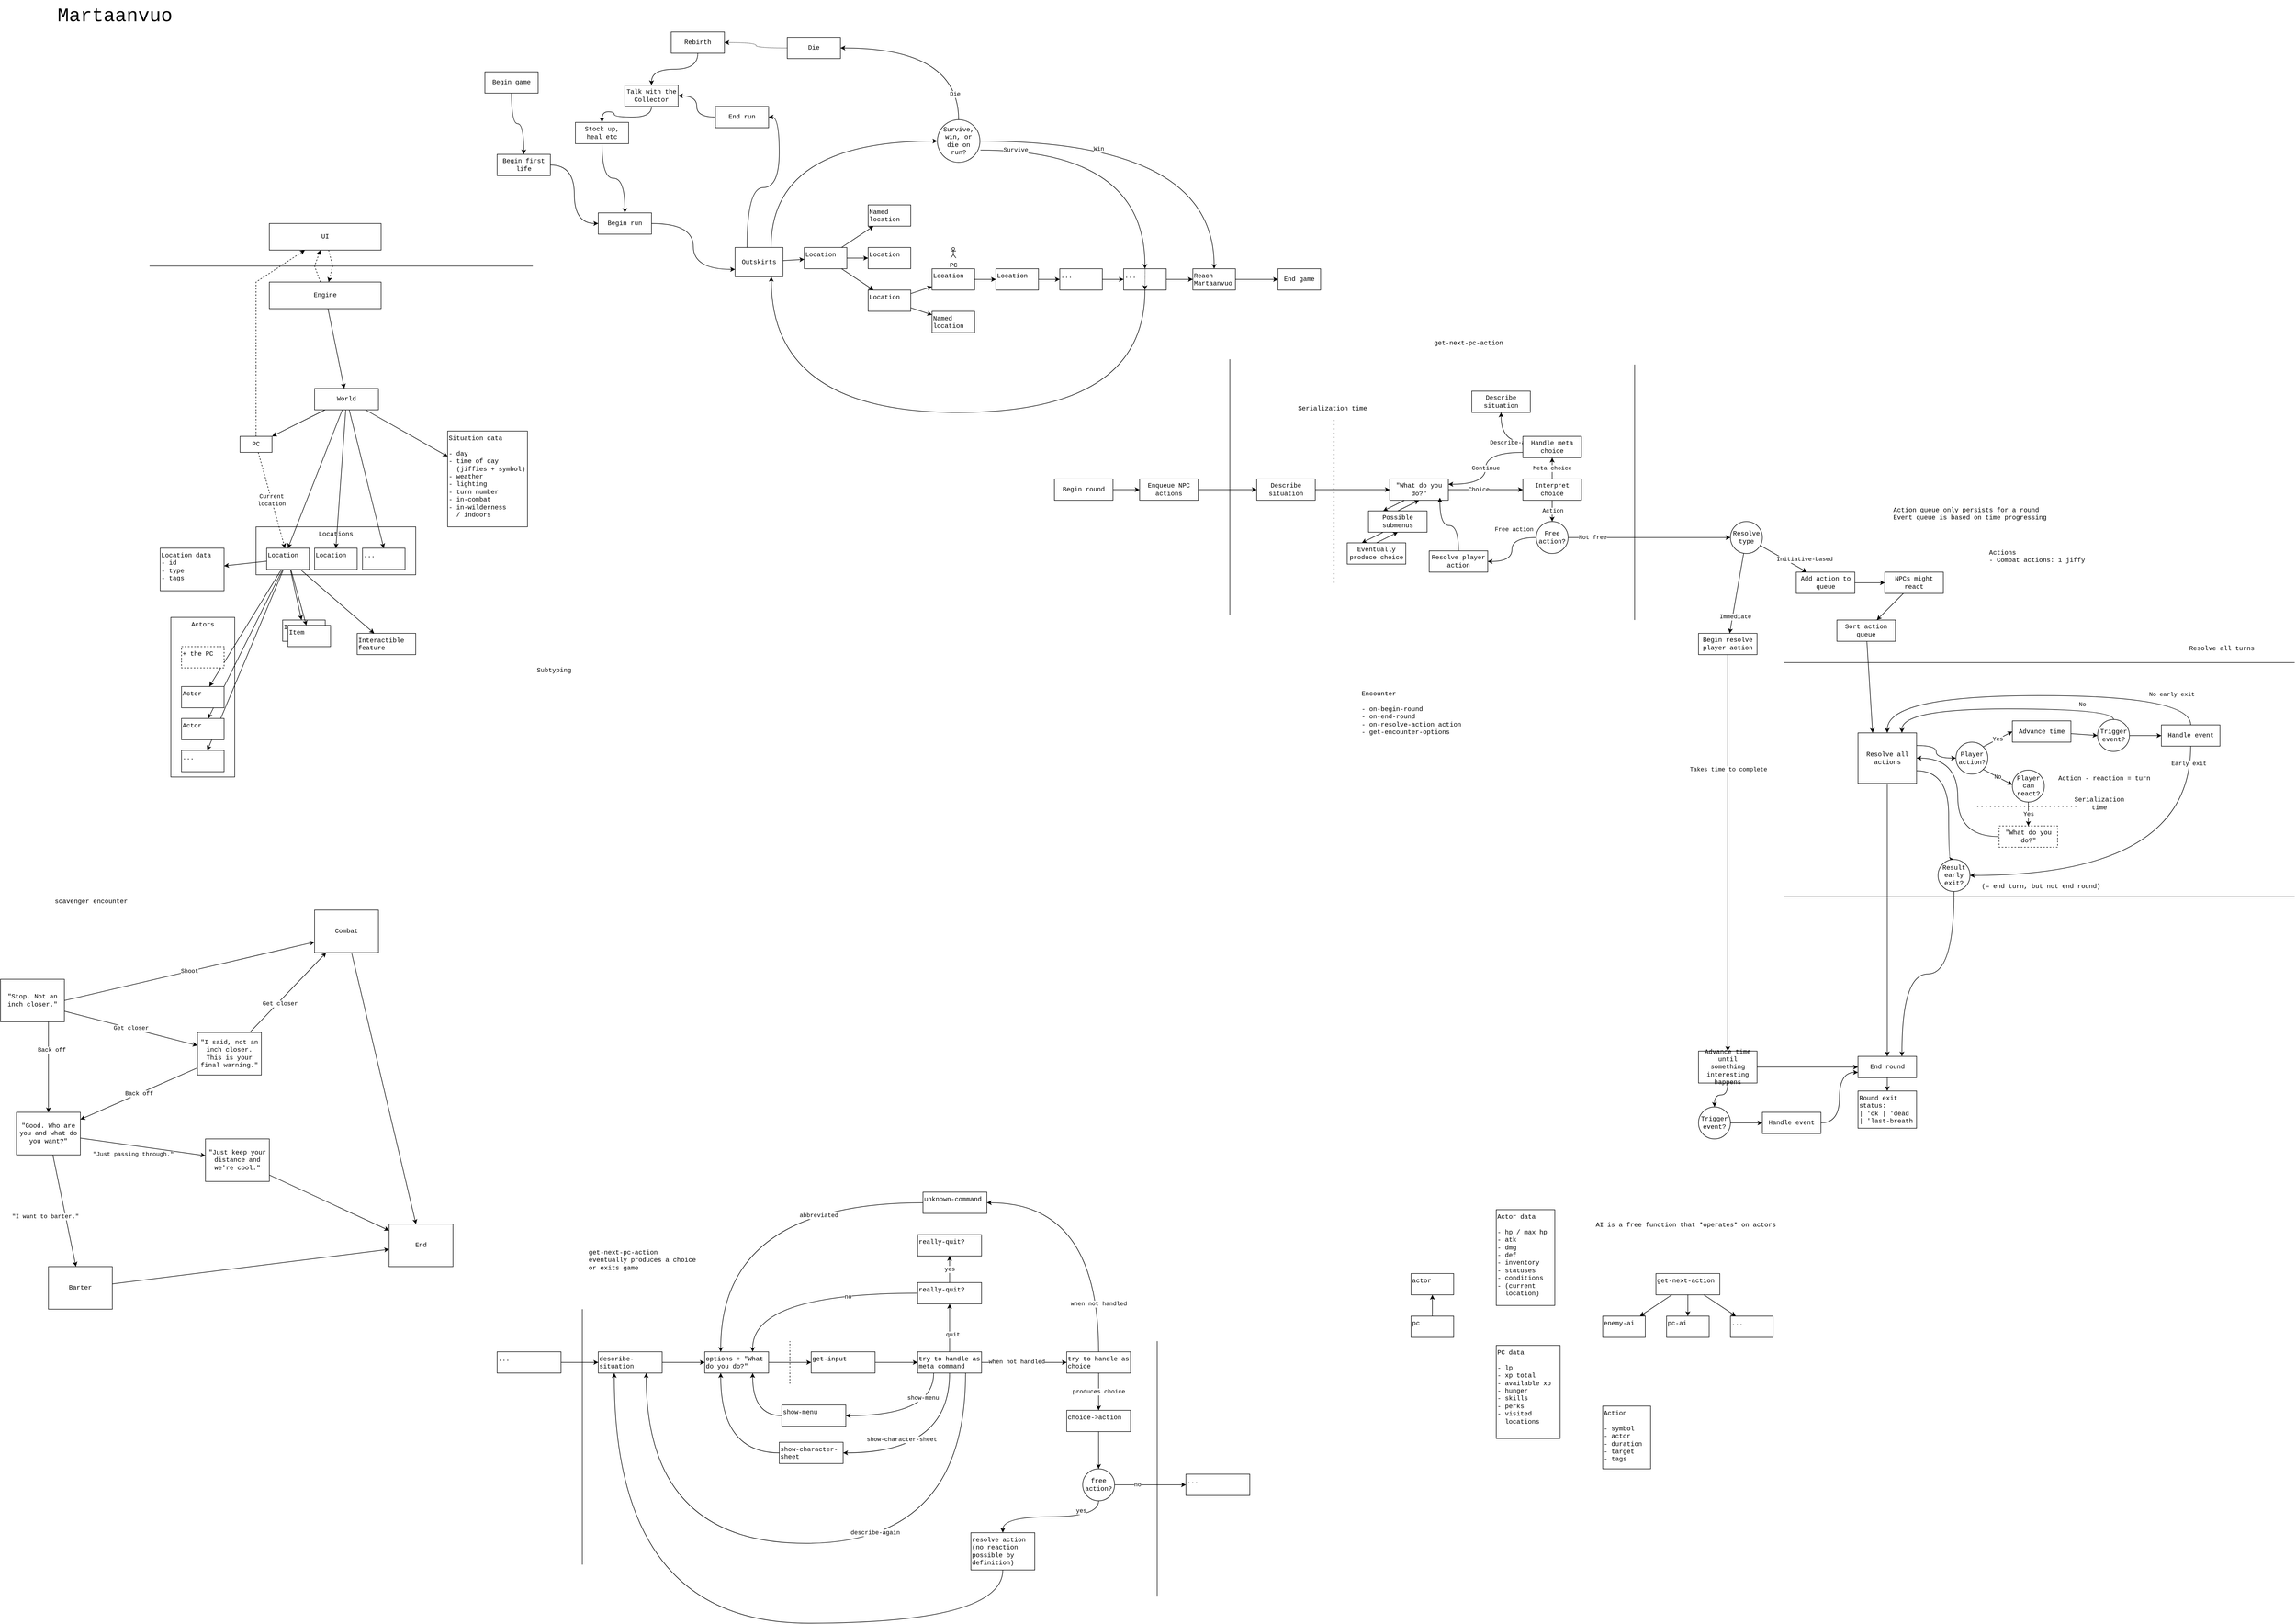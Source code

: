 <mxfile version="14.6.6" type="gitlab">
  <diagram id="PkY6KuNAQByWHemVEjpS" name="Page-1">
    <mxGraphModel dx="1348" dy="863" grid="1" gridSize="10" guides="1" tooltips="1" connect="1" arrows="1" fold="1" page="1" pageScale="1" pageWidth="4681" pageHeight="3300" math="0" shadow="0">
      <root>
        <mxCell id="0" />
        <mxCell id="1" parent="0" />
        <mxCell id="GtMXS8k0hl24dT_Wd-_N-23" style="edgeStyle=orthogonalEdgeStyle;curved=1;rounded=0;orthogonalLoop=1;jettySize=auto;html=1;exitX=0;exitY=0.25;exitDx=0;exitDy=0;fontFamily=Courier New;" parent="1" source="Mjj1QeHVWUKomglfDfad-6" target="gbILwj0ovBhhdUd5rJjH-7" edge="1">
          <mxGeometry relative="1" as="geometry">
            <mxPoint x="2964" y="910" as="targetPoint" />
          </mxGeometry>
        </mxCell>
        <mxCell id="GtMXS8k0hl24dT_Wd-_N-24" value="Describe-again" style="edgeLabel;html=1;align=center;verticalAlign=middle;resizable=0;points=[];fontFamily=Courier New;" parent="GtMXS8k0hl24dT_Wd-_N-23" vertex="1" connectable="0">
          <mxGeometry x="-0.666" y="2" relative="1" as="geometry">
            <mxPoint as="offset" />
          </mxGeometry>
        </mxCell>
        <mxCell id="s21wqiSacWzXnnwVVLs9-20" value="&lt;font&gt;Locations&lt;/font&gt;" style="rounded=0;whiteSpace=wrap;html=1;strokeWidth=1;verticalAlign=top;fontFamily=Courier New;" parent="1" vertex="1">
          <mxGeometry x="720" y="1070" width="300" height="90" as="geometry" />
        </mxCell>
        <mxCell id="s21wqiSacWzXnnwVVLs9-18" value="&lt;font&gt;Actors&lt;/font&gt;" style="rounded=0;whiteSpace=wrap;html=1;verticalAlign=top;fontFamily=Courier New;" parent="1" vertex="1">
          <mxGeometry x="560" y="1240" width="120" height="300" as="geometry" />
        </mxCell>
        <mxCell id="uS2b5ykc9f4V-rk9ps5i-12" value="&lt;div&gt;...&lt;/div&gt;&lt;div&gt;&lt;br&gt;&lt;/div&gt;" style="rounded=0;whiteSpace=wrap;html=1;fontFamily=Courier New;align=left;verticalAlign=top;" parent="1" vertex="1">
          <mxGeometry x="920" y="1110" width="80" height="40" as="geometry" />
        </mxCell>
        <mxCell id="uS2b5ykc9f4V-rk9ps5i-21" style="edgeStyle=none;rounded=0;orthogonalLoop=1;jettySize=auto;html=1;entryX=0.5;entryY=0;entryDx=0;entryDy=0;fontFamily=Courier New;" parent="1" source="uS2b5ykc9f4V-rk9ps5i-6" target="uS2b5ykc9f4V-rk9ps5i-17" edge="1">
          <mxGeometry relative="1" as="geometry" />
        </mxCell>
        <mxCell id="uS2b5ykc9f4V-rk9ps5i-3" value="&lt;font style=&quot;font-size: 36px&quot;&gt;Martaanvuo&lt;/font&gt;" style="text;html=1;strokeColor=none;fillColor=none;align=center;verticalAlign=middle;whiteSpace=wrap;rounded=0;fontFamily=Courier New;" parent="1" vertex="1">
          <mxGeometry x="340" y="80" width="230" height="60" as="geometry" />
        </mxCell>
        <mxCell id="uS2b5ykc9f4V-rk9ps5i-20" style="edgeStyle=none;rounded=0;orthogonalLoop=1;jettySize=auto;html=1;entryX=0.5;entryY=0;entryDx=0;entryDy=0;fontFamily=Courier New;" parent="1" source="uS2b5ykc9f4V-rk9ps5i-6" target="uS2b5ykc9f4V-rk9ps5i-12" edge="1">
          <mxGeometry relative="1" as="geometry" />
        </mxCell>
        <mxCell id="s21wqiSacWzXnnwVVLs9-14" style="edgeStyle=none;rounded=0;orthogonalLoop=1;jettySize=auto;html=1;fontFamily=Courier New;" parent="1" source="uS2b5ykc9f4V-rk9ps5i-6" target="uS2b5ykc9f4V-rk9ps5i-9" edge="1">
          <mxGeometry relative="1" as="geometry" />
        </mxCell>
        <mxCell id="s21wqiSacWzXnnwVVLs9-25" style="edgeStyle=none;rounded=0;orthogonalLoop=1;jettySize=auto;html=1;fontFamily=Courier New;" parent="1" source="uS2b5ykc9f4V-rk9ps5i-6" target="s21wqiSacWzXnnwVVLs9-24" edge="1">
          <mxGeometry relative="1" as="geometry" />
        </mxCell>
        <mxCell id="uS2b5ykc9f4V-rk9ps5i-6" value="World" style="rounded=0;whiteSpace=wrap;html=1;fontFamily=Courier New;verticalAlign=middle;align=center;" parent="1" vertex="1">
          <mxGeometry x="830" y="810" width="120" height="40" as="geometry" />
        </mxCell>
        <mxCell id="uS2b5ykc9f4V-rk9ps5i-9" value="PC" style="rounded=0;whiteSpace=wrap;html=1;fontFamily=Courier New;" parent="1" vertex="1">
          <mxGeometry x="690" y="900" width="60" height="30" as="geometry" />
        </mxCell>
        <mxCell id="uS2b5ykc9f4V-rk9ps5i-17" value="&lt;div align=&quot;left&quot;&gt;Location&lt;/div&gt;" style="rounded=0;whiteSpace=wrap;html=1;fontFamily=Courier New;align=left;verticalAlign=top;" parent="1" vertex="1">
          <mxGeometry x="830" y="1110" width="80" height="40" as="geometry" />
        </mxCell>
        <mxCell id="s21wqiSacWzXnnwVVLs9-13" style="edgeStyle=none;rounded=0;orthogonalLoop=1;jettySize=auto;html=1;fontFamily=Courier New;" parent="1" source="uS2b5ykc9f4V-rk9ps5i-18" target="s21wqiSacWzXnnwVVLs9-12" edge="1">
          <mxGeometry relative="1" as="geometry">
            <mxPoint x="925.833" y="1230" as="targetPoint" />
          </mxGeometry>
        </mxCell>
        <mxCell id="s21wqiSacWzXnnwVVLs9-22" style="edgeStyle=none;rounded=0;orthogonalLoop=1;jettySize=auto;html=1;fontFamily=Courier New;" parent="1" source="uS2b5ykc9f4V-rk9ps5i-18" target="s21wqiSacWzXnnwVVLs9-21" edge="1">
          <mxGeometry relative="1" as="geometry" />
        </mxCell>
        <mxCell id="uS2b5ykc9f4V-rk9ps5i-18" value="&lt;div align=&quot;left&quot;&gt;Location&lt;/div&gt;" style="rounded=0;whiteSpace=wrap;html=1;fontFamily=Courier New;align=left;verticalAlign=top;" parent="1" vertex="1">
          <mxGeometry x="740" y="1110" width="80" height="40" as="geometry" />
        </mxCell>
        <mxCell id="uS2b5ykc9f4V-rk9ps5i-22" style="edgeStyle=none;rounded=0;orthogonalLoop=1;jettySize=auto;html=1;entryX=0.5;entryY=0;entryDx=0;entryDy=0;fontFamily=Courier New;" parent="1" source="uS2b5ykc9f4V-rk9ps5i-6" target="uS2b5ykc9f4V-rk9ps5i-18" edge="1">
          <mxGeometry relative="1" as="geometry" />
        </mxCell>
        <mxCell id="uS2b5ykc9f4V-rk9ps5i-39" style="edgeStyle=none;rounded=0;orthogonalLoop=1;jettySize=auto;html=1;fontFamily=Courier New;" parent="1" source="uS2b5ykc9f4V-rk9ps5i-29" target="uS2b5ykc9f4V-rk9ps5i-31" edge="1">
          <mxGeometry relative="1" as="geometry" />
        </mxCell>
        <mxCell id="uS2b5ykc9f4V-rk9ps5i-55" style="edgeStyle=none;rounded=0;orthogonalLoop=1;jettySize=auto;html=1;fontFamily=Courier New;" parent="1" source="uS2b5ykc9f4V-rk9ps5i-29" target="uS2b5ykc9f4V-rk9ps5i-32" edge="1">
          <mxGeometry relative="1" as="geometry" />
        </mxCell>
        <mxCell id="uS2b5ykc9f4V-rk9ps5i-56" style="edgeStyle=none;rounded=0;orthogonalLoop=1;jettySize=auto;html=1;fontFamily=Courier New;" parent="1" source="uS2b5ykc9f4V-rk9ps5i-29" target="uS2b5ykc9f4V-rk9ps5i-30" edge="1">
          <mxGeometry relative="1" as="geometry" />
        </mxCell>
        <mxCell id="uS2b5ykc9f4V-rk9ps5i-29" value="&lt;div align=&quot;left&quot;&gt;Location&lt;/div&gt;" style="rounded=0;whiteSpace=wrap;html=1;fontFamily=Courier New;align=left;verticalAlign=top;" parent="1" vertex="1">
          <mxGeometry x="1750" y="545" width="80" height="40" as="geometry" />
        </mxCell>
        <mxCell id="uS2b5ykc9f4V-rk9ps5i-54" style="edgeStyle=none;rounded=0;orthogonalLoop=1;jettySize=auto;html=1;fontFamily=Courier New;" parent="1" source="uS2b5ykc9f4V-rk9ps5i-30" target="uS2b5ykc9f4V-rk9ps5i-35" edge="1">
          <mxGeometry relative="1" as="geometry" />
        </mxCell>
        <mxCell id="uS2b5ykc9f4V-rk9ps5i-57" style="edgeStyle=none;rounded=0;orthogonalLoop=1;jettySize=auto;html=1;fontFamily=Courier New;" parent="1" source="uS2b5ykc9f4V-rk9ps5i-30" target="uS2b5ykc9f4V-rk9ps5i-36" edge="1">
          <mxGeometry relative="1" as="geometry" />
        </mxCell>
        <mxCell id="uS2b5ykc9f4V-rk9ps5i-30" value="&lt;div align=&quot;left&quot;&gt;Location&lt;/div&gt;" style="rounded=0;whiteSpace=wrap;html=1;fontFamily=Courier New;align=left;verticalAlign=top;" parent="1" vertex="1">
          <mxGeometry x="1870" y="625" width="80" height="40" as="geometry" />
        </mxCell>
        <mxCell id="uS2b5ykc9f4V-rk9ps5i-31" value="&lt;div align=&quot;left&quot;&gt;Location&lt;/div&gt;" style="rounded=0;whiteSpace=wrap;html=1;fontFamily=Courier New;align=left;verticalAlign=top;" parent="1" vertex="1">
          <mxGeometry x="1870" y="545" width="80" height="40" as="geometry" />
        </mxCell>
        <mxCell id="uS2b5ykc9f4V-rk9ps5i-32" value="Named location" style="rounded=0;whiteSpace=wrap;html=1;fontFamily=Courier New;align=left;verticalAlign=top;" parent="1" vertex="1">
          <mxGeometry x="1870" y="465" width="80" height="40" as="geometry" />
        </mxCell>
        <mxCell id="uS2b5ykc9f4V-rk9ps5i-43" style="edgeStyle=none;rounded=0;orthogonalLoop=1;jettySize=auto;html=1;fontFamily=Courier New;" parent="1" source="uS2b5ykc9f4V-rk9ps5i-35" target="uS2b5ykc9f4V-rk9ps5i-37" edge="1">
          <mxGeometry relative="1" as="geometry" />
        </mxCell>
        <mxCell id="uS2b5ykc9f4V-rk9ps5i-35" value="&lt;div align=&quot;left&quot;&gt;Location&lt;/div&gt;" style="rounded=0;whiteSpace=wrap;html=1;fontFamily=Courier New;align=left;verticalAlign=top;" parent="1" vertex="1">
          <mxGeometry x="1990" y="585" width="80" height="40" as="geometry" />
        </mxCell>
        <mxCell id="uS2b5ykc9f4V-rk9ps5i-36" value="Named location" style="rounded=0;whiteSpace=wrap;html=1;fontFamily=Courier New;align=left;verticalAlign=top;" parent="1" vertex="1">
          <mxGeometry x="1990" y="665" width="80" height="40" as="geometry" />
        </mxCell>
        <mxCell id="uS2b5ykc9f4V-rk9ps5i-45" style="edgeStyle=none;rounded=0;orthogonalLoop=1;jettySize=auto;html=1;entryX=0;entryY=0.5;entryDx=0;entryDy=0;fontFamily=Courier New;" parent="1" source="uS2b5ykc9f4V-rk9ps5i-37" target="uS2b5ykc9f4V-rk9ps5i-44" edge="1">
          <mxGeometry relative="1" as="geometry" />
        </mxCell>
        <mxCell id="uS2b5ykc9f4V-rk9ps5i-37" value="&lt;div align=&quot;left&quot;&gt;Location&lt;/div&gt;" style="rounded=0;whiteSpace=wrap;html=1;fontFamily=Courier New;align=left;verticalAlign=top;" parent="1" vertex="1">
          <mxGeometry x="2110" y="585" width="80" height="40" as="geometry" />
        </mxCell>
        <mxCell id="VtJOc1jhrBRUda-8Q_qS-2" style="edgeStyle=orthogonalEdgeStyle;rounded=0;orthogonalLoop=1;jettySize=auto;html=1;fontFamily=Courier New;" edge="1" parent="1" source="uS2b5ykc9f4V-rk9ps5i-44" target="VtJOc1jhrBRUda-8Q_qS-1">
          <mxGeometry relative="1" as="geometry" />
        </mxCell>
        <mxCell id="uS2b5ykc9f4V-rk9ps5i-44" value="..." style="rounded=0;whiteSpace=wrap;html=1;fontFamily=Courier New;align=left;verticalAlign=top;" parent="1" vertex="1">
          <mxGeometry x="2230" y="585" width="80" height="40" as="geometry" />
        </mxCell>
        <mxCell id="uS2b5ykc9f4V-rk9ps5i-48" style="edgeStyle=none;rounded=0;orthogonalLoop=1;jettySize=auto;html=1;fontFamily=Courier New;" parent="1" source="uS2b5ykc9f4V-rk9ps5i-47" target="uS2b5ykc9f4V-rk9ps5i-29" edge="1">
          <mxGeometry relative="1" as="geometry" />
        </mxCell>
        <mxCell id="VtJOc1jhrBRUda-8Q_qS-10" style="edgeStyle=orthogonalEdgeStyle;curved=1;rounded=0;orthogonalLoop=1;jettySize=auto;html=1;entryX=1;entryY=0.5;entryDx=0;entryDy=0;fontFamily=Courier New;exitX=0.25;exitY=0;exitDx=0;exitDy=0;" edge="1" parent="1" source="uS2b5ykc9f4V-rk9ps5i-47" target="VtJOc1jhrBRUda-8Q_qS-9">
          <mxGeometry relative="1" as="geometry">
            <mxPoint x="1650" y="670" as="sourcePoint" />
          </mxGeometry>
        </mxCell>
        <mxCell id="VtJOc1jhrBRUda-8Q_qS-17" style="edgeStyle=orthogonalEdgeStyle;curved=1;rounded=0;orthogonalLoop=1;jettySize=auto;html=1;entryX=0;entryY=0.5;entryDx=0;entryDy=0;fontFamily=Courier New;exitX=0.75;exitY=0;exitDx=0;exitDy=0;" edge="1" parent="1" source="uS2b5ykc9f4V-rk9ps5i-47" target="VtJOc1jhrBRUda-8Q_qS-16">
          <mxGeometry relative="1" as="geometry" />
        </mxCell>
        <mxCell id="uS2b5ykc9f4V-rk9ps5i-47" value="&lt;div align=&quot;center&quot;&gt;Outskirts&lt;/div&gt;" style="rounded=0;whiteSpace=wrap;html=1;fontFamily=Courier New;align=center;verticalAlign=middle;" parent="1" vertex="1">
          <mxGeometry x="1620" y="545" width="90" height="55" as="geometry" />
        </mxCell>
        <mxCell id="uS2b5ykc9f4V-rk9ps5i-59" value="&lt;div&gt;PC&lt;/div&gt;" style="shape=umlActor;verticalLabelPosition=bottom;verticalAlign=top;html=1;outlineConnect=0;fontFamily=Courier New;align=center;" parent="1" vertex="1">
          <mxGeometry x="2025" y="545" width="10" height="20" as="geometry" />
        </mxCell>
        <mxCell id="s21wqiSacWzXnnwVVLs9-2" value="..." style="rounded=0;whiteSpace=wrap;html=1;fontFamily=Courier New;align=left;verticalAlign=top;" parent="1" vertex="1">
          <mxGeometry x="580" y="1490" width="80" height="40" as="geometry" />
        </mxCell>
        <mxCell id="s21wqiSacWzXnnwVVLs9-4" style="rounded=0;orthogonalLoop=1;jettySize=auto;html=1;fontFamily=Courier New;" parent="1" source="uS2b5ykc9f4V-rk9ps5i-18" target="s21wqiSacWzXnnwVVLs9-1" edge="1">
          <mxGeometry relative="1" as="geometry" />
        </mxCell>
        <mxCell id="s21wqiSacWzXnnwVVLs9-5" style="edgeStyle=none;rounded=0;orthogonalLoop=1;jettySize=auto;html=1;fontFamily=Courier New;" parent="1" source="uS2b5ykc9f4V-rk9ps5i-18" target="s21wqiSacWzXnnwVVLs9-2" edge="1">
          <mxGeometry relative="1" as="geometry" />
        </mxCell>
        <mxCell id="s21wqiSacWzXnnwVVLs9-6" style="edgeStyle=none;rounded=0;orthogonalLoop=1;jettySize=auto;html=1;fontFamily=Courier New;" parent="1" source="uS2b5ykc9f4V-rk9ps5i-18" target="s21wqiSacWzXnnwVVLs9-3" edge="1">
          <mxGeometry relative="1" as="geometry" />
        </mxCell>
        <mxCell id="s21wqiSacWzXnnwVVLs9-8" value="Item" style="rounded=0;whiteSpace=wrap;html=1;fontFamily=Courier New;align=left;verticalAlign=top;" parent="1" vertex="1">
          <mxGeometry x="770" y="1245" width="80" height="40" as="geometry" />
        </mxCell>
        <mxCell id="s21wqiSacWzXnnwVVLs9-10" value="Item" style="rounded=0;whiteSpace=wrap;html=1;fontFamily=Courier New;align=left;verticalAlign=top;" parent="1" vertex="1">
          <mxGeometry x="780" y="1255" width="80" height="40" as="geometry" />
        </mxCell>
        <mxCell id="s21wqiSacWzXnnwVVLs9-9" style="edgeStyle=none;rounded=0;orthogonalLoop=1;jettySize=auto;html=1;fontFamily=Courier New;" parent="1" source="uS2b5ykc9f4V-rk9ps5i-18" target="s21wqiSacWzXnnwVVLs9-8" edge="1">
          <mxGeometry relative="1" as="geometry" />
        </mxCell>
        <mxCell id="s21wqiSacWzXnnwVVLs9-11" style="edgeStyle=none;rounded=0;orthogonalLoop=1;jettySize=auto;html=1;fontFamily=Courier New;" parent="1" source="uS2b5ykc9f4V-rk9ps5i-18" target="s21wqiSacWzXnnwVVLs9-10" edge="1">
          <mxGeometry relative="1" as="geometry" />
        </mxCell>
        <mxCell id="s21wqiSacWzXnnwVVLs9-12" value="&lt;div&gt;Interactible&lt;/div&gt;&lt;div&gt;feature&lt;br&gt;&lt;/div&gt;" style="rounded=0;whiteSpace=wrap;html=1;fontFamily=Courier New;align=left;verticalAlign=top;" parent="1" vertex="1">
          <mxGeometry x="910" y="1270" width="110" height="40" as="geometry" />
        </mxCell>
        <mxCell id="s21wqiSacWzXnnwVVLs9-15" value="C&lt;font&gt;urrent&lt;br&gt;location&lt;br&gt;&lt;/font&gt;" style="edgeStyle=none;rounded=0;orthogonalLoop=1;jettySize=auto;html=1;fontFamily=Courier New;dashed=1;" parent="1" source="uS2b5ykc9f4V-rk9ps5i-9" target="uS2b5ykc9f4V-rk9ps5i-18" edge="1">
          <mxGeometry relative="1" as="geometry" />
        </mxCell>
        <mxCell id="s21wqiSacWzXnnwVVLs9-3" value="&lt;div&gt;Actor&lt;/div&gt;" style="rounded=0;whiteSpace=wrap;html=1;fontFamily=Courier New;align=left;verticalAlign=top;" parent="1" vertex="1">
          <mxGeometry x="580" y="1430" width="80" height="40" as="geometry" />
        </mxCell>
        <mxCell id="s21wqiSacWzXnnwVVLs9-19" value="+ the PC" style="rounded=0;whiteSpace=wrap;html=1;fontFamily=Courier New;align=left;verticalAlign=top;dashed=1;" parent="1" vertex="1">
          <mxGeometry x="580" y="1295" width="80" height="40" as="geometry" />
        </mxCell>
        <mxCell id="s21wqiSacWzXnnwVVLs9-21" value="&lt;div&gt;&lt;font&gt;Location data&lt;/font&gt;&lt;/div&gt;&lt;div&gt;&lt;font&gt;- id&lt;/font&gt;&lt;/div&gt;&lt;div&gt;&lt;font&gt;- type&lt;/font&gt;&lt;/div&gt;&lt;div&gt;&lt;font&gt;- tags&lt;br&gt;&lt;/font&gt;&lt;/div&gt;" style="rounded=0;whiteSpace=wrap;html=1;strokeWidth=1;align=left;verticalAlign=top;fontFamily=Courier New;" parent="1" vertex="1">
          <mxGeometry x="540" y="1110" width="120" height="80" as="geometry" />
        </mxCell>
        <mxCell id="s21wqiSacWzXnnwVVLs9-24" value="&lt;div&gt;&lt;font&gt;Situation data&lt;/font&gt;&lt;/div&gt;&lt;div&gt;&lt;font&gt;&lt;br&gt;&lt;/font&gt;&lt;/div&gt;&lt;div&gt;&lt;font&gt;- day&lt;br&gt;&lt;/font&gt;&lt;/div&gt;&lt;div&gt;&lt;font&gt;- time of day&lt;/font&gt;&lt;/div&gt;&lt;div&gt;&lt;font&gt;&amp;nbsp; (jiffies + symbol)&lt;br&gt;&lt;/font&gt;&lt;/div&gt;&lt;div&gt;&lt;font&gt;- weather&lt;br&gt;&lt;/font&gt;&lt;/div&gt;&lt;div&gt;&lt;font&gt;- lighting&lt;br&gt;&lt;/font&gt;&lt;/div&gt;&lt;div&gt;&lt;font&gt;- turn number&lt;br&gt;&lt;/font&gt;&lt;/div&gt;&lt;div&gt;&lt;font&gt;- in-combat&lt;br&gt;- in-wilderness&lt;br&gt;&amp;nbsp; / indoors&lt;/font&gt;&lt;/div&gt;" style="rounded=0;whiteSpace=wrap;html=1;strokeWidth=1;align=left;verticalAlign=top;fontFamily=Courier New;" parent="1" vertex="1">
          <mxGeometry x="1080" y="890" width="150" height="180" as="geometry" />
        </mxCell>
        <mxCell id="s21wqiSacWzXnnwVVLs9-26" value="&lt;div&gt;&lt;font&gt;PC data&lt;br&gt;&lt;/font&gt;&lt;/div&gt;&lt;div&gt;&lt;font&gt;&lt;br&gt;&lt;/font&gt;&lt;/div&gt;&lt;div&gt;&lt;font&gt;- lp&lt;/font&gt;&lt;/div&gt;&lt;div&gt;&lt;font&gt;- xp total&lt;/font&gt;&lt;/div&gt;&lt;div&gt;&lt;font&gt;- available xp&lt;br&gt;&lt;/font&gt;&lt;/div&gt;&lt;div&gt;&lt;font&gt;- hunger&lt;br&gt;&lt;/font&gt;&lt;/div&gt;&lt;div&gt;&lt;font&gt;- skills&lt;br&gt;&lt;/font&gt;&lt;/div&gt;&lt;div&gt;&lt;font&gt;- perks&lt;br&gt;&lt;/font&gt;&lt;/div&gt;&lt;div&gt;- visited&lt;br&gt;&amp;nbsp; locations&lt;br&gt;&lt;/div&gt;" style="rounded=0;whiteSpace=wrap;html=1;strokeWidth=1;align=left;verticalAlign=top;fontFamily=Courier New;" parent="1" vertex="1">
          <mxGeometry x="3050" y="2608" width="120" height="175" as="geometry" />
        </mxCell>
        <mxCell id="s21wqiSacWzXnnwVVLs9-27" value="&lt;font&gt;Actor data&lt;/font&gt;&lt;br&gt;&lt;font&gt;&lt;/font&gt;&lt;div&gt;&lt;font&gt;&lt;br&gt;&lt;/font&gt;&lt;/div&gt;&lt;div&gt;&lt;font&gt;- hp / max hp&lt;br&gt;&lt;/font&gt;&lt;/div&gt;&lt;div&gt;&lt;font&gt;- atk&lt;/font&gt;&lt;/div&gt;&lt;div&gt;&lt;font&gt;- dmg&lt;/font&gt;&lt;/div&gt;&lt;div&gt;&lt;font&gt;- def&lt;/font&gt;&lt;/div&gt;&lt;div&gt;&lt;font&gt;- inventory&lt;br&gt;&lt;/font&gt;&lt;/div&gt;&lt;div&gt;&lt;font&gt;- statuses&lt;/font&gt;&lt;/div&gt;&lt;div&gt;&lt;font&gt;- conditions&lt;br&gt;&lt;/font&gt;&lt;font&gt;- (current&lt;br&gt;&amp;nbsp; location)&lt;br&gt;&lt;/font&gt;&lt;/div&gt;" style="rounded=0;whiteSpace=wrap;html=1;strokeWidth=1;align=left;verticalAlign=top;fontFamily=Courier New;" parent="1" vertex="1">
          <mxGeometry x="3050" y="2353" width="110" height="180" as="geometry" />
        </mxCell>
        <mxCell id="s21wqiSacWzXnnwVVLs9-1" value="&lt;div&gt;Actor&lt;/div&gt;" style="rounded=0;whiteSpace=wrap;html=1;fontFamily=Courier New;align=left;verticalAlign=top;" parent="1" vertex="1">
          <mxGeometry x="580" y="1370" width="80" height="40" as="geometry" />
        </mxCell>
        <mxCell id="s21wqiSacWzXnnwVVLs9-34" style="edgeStyle=none;rounded=0;orthogonalLoop=1;jettySize=auto;html=1;fontFamily=Courier New;" parent="1" source="s21wqiSacWzXnnwVVLs9-33" target="uS2b5ykc9f4V-rk9ps5i-6" edge="1">
          <mxGeometry relative="1" as="geometry" />
        </mxCell>
        <mxCell id="s21wqiSacWzXnnwVVLs9-39" style="edgeStyle=none;rounded=0;orthogonalLoop=1;jettySize=auto;html=1;fontFamily=Courier New;dashed=1;" parent="1" source="s21wqiSacWzXnnwVVLs9-33" target="s21wqiSacWzXnnwVVLs9-38" edge="1">
          <mxGeometry relative="1" as="geometry">
            <Array as="points">
              <mxPoint x="830" y="580" />
            </Array>
          </mxGeometry>
        </mxCell>
        <mxCell id="s21wqiSacWzXnnwVVLs9-33" value="&lt;div&gt;&lt;font&gt;Engine&lt;/font&gt;&lt;/div&gt;" style="rounded=0;whiteSpace=wrap;html=1;strokeWidth=1;align=center;verticalAlign=middle;fontFamily=Courier New;" parent="1" vertex="1">
          <mxGeometry x="745" y="610" width="210" height="50" as="geometry" />
        </mxCell>
        <mxCell id="s21wqiSacWzXnnwVVLs9-37" style="edgeStyle=none;rounded=0;orthogonalLoop=1;jettySize=auto;html=1;fontFamily=Courier New;dashed=1;" parent="1" source="uS2b5ykc9f4V-rk9ps5i-9" target="s21wqiSacWzXnnwVVLs9-38" edge="1">
          <mxGeometry relative="1" as="geometry">
            <mxPoint x="756.41" y="817.5" as="sourcePoint" />
            <Array as="points">
              <mxPoint x="720" y="610" />
            </Array>
          </mxGeometry>
        </mxCell>
        <mxCell id="s21wqiSacWzXnnwVVLs9-40" style="edgeStyle=none;rounded=0;orthogonalLoop=1;jettySize=auto;html=1;fontFamily=Courier New;dashed=1;" parent="1" source="s21wqiSacWzXnnwVVLs9-38" target="s21wqiSacWzXnnwVVLs9-33" edge="1">
          <mxGeometry relative="1" as="geometry">
            <Array as="points">
              <mxPoint x="864" y="580" />
            </Array>
          </mxGeometry>
        </mxCell>
        <mxCell id="s21wqiSacWzXnnwVVLs9-38" value="&lt;div&gt;&lt;font&gt;UI&lt;/font&gt;&lt;/div&gt;" style="rounded=0;whiteSpace=wrap;html=1;strokeWidth=1;align=center;verticalAlign=middle;fontFamily=Courier New;" parent="1" vertex="1">
          <mxGeometry x="745" y="500" width="210" height="50" as="geometry" />
        </mxCell>
        <mxCell id="Mjj1QeHVWUKomglfDfad-8" style="edgeStyle=orthogonalEdgeStyle;rounded=0;orthogonalLoop=1;jettySize=auto;html=1;fontFamily=Courier New;startArrow=none;" parent="1" source="Mjj1QeHVWUKomglfDfad-33" target="Mjj1QeHVWUKomglfDfad-2" edge="1">
          <mxGeometry relative="1" as="geometry" />
        </mxCell>
        <mxCell id="Mjj1QeHVWUKomglfDfad-35" style="edgeStyle=none;rounded=0;orthogonalLoop=1;jettySize=auto;html=1;fontFamily=Courier New;" parent="1" source="Mjj1QeHVWUKomglfDfad-1" target="Mjj1QeHVWUKomglfDfad-33" edge="1">
          <mxGeometry relative="1" as="geometry" />
        </mxCell>
        <mxCell id="Mjj1QeHVWUKomglfDfad-1" value="&lt;div&gt;Begin round&lt;/div&gt;" style="rounded=0;whiteSpace=wrap;html=1;fontFamily=Courier New;align=center;verticalAlign=middle;" parent="1" vertex="1">
          <mxGeometry x="2220" y="980" width="110" height="40" as="geometry" />
        </mxCell>
        <mxCell id="Mjj1QeHVWUKomglfDfad-9" style="edgeStyle=orthogonalEdgeStyle;rounded=0;orthogonalLoop=1;jettySize=auto;html=1;fontFamily=Courier New;" parent="1" source="Mjj1QeHVWUKomglfDfad-2" target="Mjj1QeHVWUKomglfDfad-3" edge="1">
          <mxGeometry relative="1" as="geometry">
            <mxPoint x="2750" y="1000" as="sourcePoint" />
          </mxGeometry>
        </mxCell>
        <mxCell id="Mjj1QeHVWUKomglfDfad-2" value="Describe situation" style="rounded=0;whiteSpace=wrap;html=1;fontFamily=Courier New;align=center;verticalAlign=middle;" parent="1" vertex="1">
          <mxGeometry x="2600" y="980" width="110" height="40" as="geometry" />
        </mxCell>
        <mxCell id="Mjj1QeHVWUKomglfDfad-10" style="edgeStyle=orthogonalEdgeStyle;rounded=0;orthogonalLoop=1;jettySize=auto;html=1;fontFamily=Courier New;" parent="1" source="Mjj1QeHVWUKomglfDfad-3" target="Mjj1QeHVWUKomglfDfad-5" edge="1">
          <mxGeometry relative="1" as="geometry" />
        </mxCell>
        <mxCell id="Mjj1QeHVWUKomglfDfad-11" value="&lt;font&gt;Choice&lt;/font&gt;" style="edgeLabel;html=1;align=center;verticalAlign=middle;resizable=0;points=[];fontFamily=Courier New;" parent="Mjj1QeHVWUKomglfDfad-10" vertex="1" connectable="0">
          <mxGeometry x="-0.196" y="-3" relative="1" as="geometry">
            <mxPoint y="-3" as="offset" />
          </mxGeometry>
        </mxCell>
        <mxCell id="GtMXS8k0hl24dT_Wd-_N-25" style="rounded=0;orthogonalLoop=1;jettySize=auto;html=1;exitX=0.25;exitY=1;exitDx=0;exitDy=0;entryX=0.25;entryY=0;entryDx=0;entryDy=0;fontFamily=Courier New;" parent="1" source="Mjj1QeHVWUKomglfDfad-3" target="Mjj1QeHVWUKomglfDfad-48" edge="1">
          <mxGeometry relative="1" as="geometry" />
        </mxCell>
        <mxCell id="Mjj1QeHVWUKomglfDfad-3" value="&quot;What do you do?&quot;" style="rounded=0;whiteSpace=wrap;html=1;fontFamily=Courier New;align=center;verticalAlign=middle;" parent="1" vertex="1">
          <mxGeometry x="2850" y="980" width="110" height="40" as="geometry" />
        </mxCell>
        <mxCell id="Mjj1QeHVWUKomglfDfad-7" value="&lt;font&gt;Meta&lt;/font&gt; choice" style="edgeStyle=orthogonalEdgeStyle;rounded=0;orthogonalLoop=1;jettySize=auto;html=1;entryX=0.5;entryY=1;entryDx=0;entryDy=0;fontFamily=Courier New;" parent="1" source="Mjj1QeHVWUKomglfDfad-5" target="Mjj1QeHVWUKomglfDfad-6" edge="1">
          <mxGeometry relative="1" as="geometry" />
        </mxCell>
        <mxCell id="Mjj1QeHVWUKomglfDfad-15" value="Action" style="edgeStyle=orthogonalEdgeStyle;rounded=0;orthogonalLoop=1;jettySize=auto;html=1;fontFamily=Courier New;" parent="1" source="Mjj1QeHVWUKomglfDfad-5" edge="1">
          <mxGeometry relative="1" as="geometry">
            <mxPoint x="3155" y="1060.0" as="targetPoint" />
          </mxGeometry>
        </mxCell>
        <mxCell id="Mjj1QeHVWUKomglfDfad-5" value="Interpret choice" style="rounded=0;whiteSpace=wrap;html=1;fontFamily=Courier New;align=center;verticalAlign=middle;" parent="1" vertex="1">
          <mxGeometry x="3100" y="980" width="110" height="40" as="geometry" />
        </mxCell>
        <mxCell id="GtMXS8k0hl24dT_Wd-_N-20" value="Continue" style="edgeStyle=orthogonalEdgeStyle;curved=1;rounded=0;orthogonalLoop=1;jettySize=auto;html=1;entryX=1;entryY=0.25;entryDx=0;entryDy=0;fontFamily=Courier New;exitX=0;exitY=0.75;exitDx=0;exitDy=0;" parent="1" source="Mjj1QeHVWUKomglfDfad-6" target="Mjj1QeHVWUKomglfDfad-3" edge="1">
          <mxGeometry relative="1" as="geometry" />
        </mxCell>
        <mxCell id="Mjj1QeHVWUKomglfDfad-6" value="Handle meta choice" style="rounded=0;whiteSpace=wrap;html=1;fontFamily=Courier New;align=center;verticalAlign=middle;" parent="1" vertex="1">
          <mxGeometry x="3100" y="900" width="110" height="40" as="geometry" />
        </mxCell>
        <mxCell id="Mjj1QeHVWUKomglfDfad-19" value="Immediate" style="rounded=0;orthogonalLoop=1;jettySize=auto;html=1;fontFamily=Courier New;" parent="1" source="tiqr8W6lq2PpIhoyLO2V-4" target="Mjj1QeHVWUKomglfDfad-18" edge="1">
          <mxGeometry x="0.572" y="5" relative="1" as="geometry">
            <mxPoint as="offset" />
          </mxGeometry>
        </mxCell>
        <mxCell id="Mjj1QeHVWUKomglfDfad-21" style="edgeStyle=none;rounded=0;orthogonalLoop=1;jettySize=auto;html=1;fontFamily=Courier New;" parent="1" source="tiqr8W6lq2PpIhoyLO2V-4" target="Mjj1QeHVWUKomglfDfad-20" edge="1">
          <mxGeometry relative="1" as="geometry" />
        </mxCell>
        <mxCell id="Mjj1QeHVWUKomglfDfad-22" value="Initiative-based" style="edgeLabel;html=1;align=center;verticalAlign=middle;resizable=0;points=[];fontFamily=Courier New;" parent="Mjj1QeHVWUKomglfDfad-21" vertex="1" connectable="0">
          <mxGeometry x="0.145" y="-2" relative="1" as="geometry">
            <mxPoint x="33" y="-5" as="offset" />
          </mxGeometry>
        </mxCell>
        <mxCell id="tiqr8W6lq2PpIhoyLO2V-5" value="&lt;div&gt;Not free&lt;/div&gt;" style="edgeStyle=orthogonalEdgeStyle;curved=1;rounded=0;orthogonalLoop=1;jettySize=auto;html=1;fontFamily=Courier New;" parent="1" source="Mjj1QeHVWUKomglfDfad-17" target="tiqr8W6lq2PpIhoyLO2V-4" edge="1">
          <mxGeometry x="-0.697" relative="1" as="geometry">
            <mxPoint as="offset" />
          </mxGeometry>
        </mxCell>
        <mxCell id="Mjj1QeHVWUKomglfDfad-17" value="Free action?" style="ellipse;whiteSpace=wrap;html=1;aspect=fixed;fontFamily=Courier New;align=center;" parent="1" vertex="1">
          <mxGeometry x="3125" y="1060" width="60" height="60" as="geometry" />
        </mxCell>
        <mxCell id="gbILwj0ovBhhdUd5rJjH-12" style="edgeStyle=orthogonalEdgeStyle;rounded=0;orthogonalLoop=1;jettySize=auto;html=1;fontFamily=Courier New;curved=1;entryX=1;entryY=0.5;entryDx=0;entryDy=0;" parent="1" source="Mjj1QeHVWUKomglfDfad-17" target="tiqr8W6lq2PpIhoyLO2V-2" edge="1">
          <mxGeometry relative="1" as="geometry" />
        </mxCell>
        <mxCell id="gbILwj0ovBhhdUd5rJjH-13" value="Free action" style="edgeLabel;html=1;align=center;verticalAlign=middle;resizable=0;points=[];fontFamily=Courier New;" parent="gbILwj0ovBhhdUd5rJjH-12" vertex="1" connectable="0">
          <mxGeometry x="-0.762" y="-4" relative="1" as="geometry">
            <mxPoint x="-26" y="-11" as="offset" />
          </mxGeometry>
        </mxCell>
        <mxCell id="Mjj1QeHVWUKomglfDfad-18" value="Begin resolve player action" style="rounded=0;whiteSpace=wrap;html=1;fontFamily=Courier New;align=center;verticalAlign=middle;" parent="1" vertex="1">
          <mxGeometry x="3430" y="1270" width="110" height="40" as="geometry" />
        </mxCell>
        <mxCell id="tiqr8W6lq2PpIhoyLO2V-37" style="edgeStyle=none;rounded=0;orthogonalLoop=1;jettySize=auto;html=1;fontFamily=Courier New;" parent="1" source="Mjj1QeHVWUKomglfDfad-20" target="tiqr8W6lq2PpIhoyLO2V-36" edge="1">
          <mxGeometry relative="1" as="geometry" />
        </mxCell>
        <mxCell id="Mjj1QeHVWUKomglfDfad-20" value="Add action to queue" style="rounded=0;whiteSpace=wrap;html=1;fontFamily=Courier New;align=center;verticalAlign=middle;" parent="1" vertex="1">
          <mxGeometry x="3613.64" y="1155" width="110" height="40" as="geometry" />
        </mxCell>
        <mxCell id="Mjj1QeHVWUKomglfDfad-74" style="edgeStyle=orthogonalEdgeStyle;curved=1;rounded=0;orthogonalLoop=1;jettySize=auto;html=1;fontFamily=Courier New;exitX=0.5;exitY=1;exitDx=0;exitDy=0;" parent="1" source="Mjj1QeHVWUKomglfDfad-18" target="Mjj1QeHVWUKomglfDfad-73" edge="1">
          <mxGeometry relative="1" as="geometry">
            <mxPoint x="3485" y="1155" as="sourcePoint" />
          </mxGeometry>
        </mxCell>
        <mxCell id="Mjj1QeHVWUKomglfDfad-76" value="&lt;div&gt;Takes time to complete&lt;/div&gt;" style="edgeLabel;html=1;align=center;verticalAlign=middle;resizable=0;points=[];fontFamily=Courier New;" parent="Mjj1QeHVWUKomglfDfad-74" vertex="1" connectable="0">
          <mxGeometry x="-0.42" y="1" relative="1" as="geometry">
            <mxPoint as="offset" />
          </mxGeometry>
        </mxCell>
        <mxCell id="Mjj1QeHVWUKomglfDfad-38" style="edgeStyle=none;rounded=0;orthogonalLoop=1;jettySize=auto;html=1;fontFamily=Courier New;entryX=0.25;entryY=0;entryDx=0;entryDy=0;" parent="1" source="Mjj1QeHVWUKomglfDfad-29" target="Mjj1QeHVWUKomglfDfad-37" edge="1">
          <mxGeometry relative="1" as="geometry" />
        </mxCell>
        <mxCell id="Mjj1QeHVWUKomglfDfad-29" value="Sort action queue" style="rounded=0;whiteSpace=wrap;html=1;fontFamily=Courier New;align=center;verticalAlign=middle;" parent="1" vertex="1">
          <mxGeometry x="3690" y="1245" width="110" height="40" as="geometry" />
        </mxCell>
        <mxCell id="Mjj1QeHVWUKomglfDfad-33" value="Enqueue NPC actions" style="rounded=0;whiteSpace=wrap;html=1;fontFamily=Courier New;align=center;verticalAlign=middle;" parent="1" vertex="1">
          <mxGeometry x="2380" y="980" width="110" height="40" as="geometry" />
        </mxCell>
        <mxCell id="GtMXS8k0hl24dT_Wd-_N-7" style="edgeStyle=orthogonalEdgeStyle;curved=1;rounded=0;orthogonalLoop=1;jettySize=auto;html=1;fontFamily=Courier New;exitX=1;exitY=0.25;exitDx=0;exitDy=0;" parent="1" source="Mjj1QeHVWUKomglfDfad-37" target="GtMXS8k0hl24dT_Wd-_N-6" edge="1">
          <mxGeometry relative="1" as="geometry" />
        </mxCell>
        <mxCell id="GtMXS8k0hl24dT_Wd-_N-10" style="edgeStyle=orthogonalEdgeStyle;curved=1;rounded=0;orthogonalLoop=1;jettySize=auto;html=1;entryX=0.5;entryY=0;entryDx=0;entryDy=0;fontFamily=Courier New;" parent="1" source="Mjj1QeHVWUKomglfDfad-37" target="Mjj1QeHVWUKomglfDfad-40" edge="1">
          <mxGeometry relative="1" as="geometry" />
        </mxCell>
        <mxCell id="GtMXS8k0hl24dT_Wd-_N-12" style="edgeStyle=orthogonalEdgeStyle;curved=1;rounded=0;orthogonalLoop=1;jettySize=auto;html=1;fontFamily=Courier New;entryX=0.5;entryY=0;entryDx=0;entryDy=0;exitX=1;exitY=0.75;exitDx=0;exitDy=0;" parent="1" source="Mjj1QeHVWUKomglfDfad-37" target="GtMXS8k0hl24dT_Wd-_N-11" edge="1">
          <mxGeometry relative="1" as="geometry">
            <Array as="points">
              <mxPoint x="3900" y="1528" />
              <mxPoint x="3900" y="1695" />
            </Array>
          </mxGeometry>
        </mxCell>
        <mxCell id="Mjj1QeHVWUKomglfDfad-37" value="Resolve all actions" style="rounded=0;whiteSpace=wrap;html=1;fontFamily=Courier New;align=center;verticalAlign=middle;" parent="1" vertex="1">
          <mxGeometry x="3729.64" y="1457" width="110" height="95" as="geometry" />
        </mxCell>
        <mxCell id="Mjj1QeHVWUKomglfDfad-63" style="edgeStyle=none;rounded=0;orthogonalLoop=1;jettySize=auto;html=1;fontFamily=Courier New;" parent="1" source="Mjj1QeHVWUKomglfDfad-40" target="Mjj1QeHVWUKomglfDfad-62" edge="1">
          <mxGeometry relative="1" as="geometry" />
        </mxCell>
        <mxCell id="Mjj1QeHVWUKomglfDfad-40" value="&lt;div&gt;End round&lt;/div&gt;" style="rounded=0;whiteSpace=wrap;html=1;fontFamily=Courier New;align=center;verticalAlign=middle;" parent="1" vertex="1">
          <mxGeometry x="3729.64" y="2065" width="110" height="40" as="geometry" />
        </mxCell>
        <mxCell id="GtMXS8k0hl24dT_Wd-_N-26" style="edgeStyle=none;rounded=0;orthogonalLoop=1;jettySize=auto;html=1;exitX=0.25;exitY=1;exitDx=0;exitDy=0;entryX=0.25;entryY=0;entryDx=0;entryDy=0;fontFamily=Courier New;" parent="1" source="Mjj1QeHVWUKomglfDfad-48" target="Mjj1QeHVWUKomglfDfad-50" edge="1">
          <mxGeometry relative="1" as="geometry" />
        </mxCell>
        <mxCell id="GtMXS8k0hl24dT_Wd-_N-28" style="edgeStyle=none;rounded=0;orthogonalLoop=1;jettySize=auto;html=1;exitX=0.5;exitY=0;exitDx=0;exitDy=0;entryX=0.5;entryY=1;entryDx=0;entryDy=0;fontFamily=Courier New;" parent="1" source="Mjj1QeHVWUKomglfDfad-48" target="Mjj1QeHVWUKomglfDfad-3" edge="1">
          <mxGeometry relative="1" as="geometry" />
        </mxCell>
        <mxCell id="Mjj1QeHVWUKomglfDfad-48" value="&lt;div&gt;Possible submenus&lt;/div&gt;" style="rounded=0;whiteSpace=wrap;html=1;fontFamily=Courier New;align=center;verticalAlign=middle;" parent="1" vertex="1">
          <mxGeometry x="2810" y="1040" width="110" height="40" as="geometry" />
        </mxCell>
        <mxCell id="GtMXS8k0hl24dT_Wd-_N-27" style="edgeStyle=none;rounded=0;orthogonalLoop=1;jettySize=auto;html=1;exitX=0.5;exitY=0;exitDx=0;exitDy=0;entryX=0.5;entryY=1;entryDx=0;entryDy=0;fontFamily=Courier New;" parent="1" source="Mjj1QeHVWUKomglfDfad-50" target="Mjj1QeHVWUKomglfDfad-48" edge="1">
          <mxGeometry relative="1" as="geometry" />
        </mxCell>
        <mxCell id="Mjj1QeHVWUKomglfDfad-50" value="Eventually produce choice" style="rounded=0;whiteSpace=wrap;html=1;fontFamily=Courier New;align=center;verticalAlign=middle;" parent="1" vertex="1">
          <mxGeometry x="2770" y="1100" width="110" height="40" as="geometry" />
        </mxCell>
        <mxCell id="GtMXS8k0hl24dT_Wd-_N-29" style="edgeStyle=none;rounded=0;orthogonalLoop=1;jettySize=auto;html=1;fontFamily=Courier New;" parent="1" source="Mjj1QeHVWUKomglfDfad-59" edge="1">
          <mxGeometry relative="1" as="geometry">
            <mxPoint x="4179.64" y="1462" as="targetPoint" />
          </mxGeometry>
        </mxCell>
        <mxCell id="Mjj1QeHVWUKomglfDfad-59" value="Advance time" style="rounded=0;whiteSpace=wrap;html=1;fontFamily=Courier New;align=center;verticalAlign=middle;" parent="1" vertex="1">
          <mxGeometry x="4019.64" y="1434.5" width="110" height="40" as="geometry" />
        </mxCell>
        <mxCell id="Mjj1QeHVWUKomglfDfad-62" value="Round exit status:&lt;br&gt;&lt;div align=&quot;left&quot;&gt;| &#39;ok | &#39;dead&lt;br&gt;| &#39;last-breath&lt;/div&gt;" style="rounded=0;whiteSpace=wrap;html=1;fontFamily=Courier New;align=left;verticalAlign=middle;" parent="1" vertex="1">
          <mxGeometry x="3729.64" y="2130" width="110" height="70" as="geometry" />
        </mxCell>
        <mxCell id="Mjj1QeHVWUKomglfDfad-65" value="&lt;div&gt;Actions&lt;/div&gt;&lt;div&gt;- Combat actions: 1 jiffy&lt;br&gt;&lt;/div&gt;" style="text;html=1;strokeColor=none;fillColor=none;align=left;verticalAlign=top;whiteSpace=wrap;rounded=0;labelBackgroundColor=#ffffff;fontFamily=Courier New;" parent="1" vertex="1">
          <mxGeometry x="3973.64" y="1105" width="280" height="60" as="geometry" />
        </mxCell>
        <mxCell id="Mjj1QeHVWUKomglfDfad-75" style="rounded=0;orthogonalLoop=1;jettySize=auto;html=1;fontFamily=Courier New;" parent="1" source="Mjj1QeHVWUKomglfDfad-73" target="Mjj1QeHVWUKomglfDfad-40" edge="1">
          <mxGeometry relative="1" as="geometry" />
        </mxCell>
        <mxCell id="GtMXS8k0hl24dT_Wd-_N-43" style="edgeStyle=orthogonalEdgeStyle;curved=1;rounded=0;orthogonalLoop=1;jettySize=auto;html=1;fontFamily=Courier New;" parent="1" source="Mjj1QeHVWUKomglfDfad-73" target="GtMXS8k0hl24dT_Wd-_N-41" edge="1">
          <mxGeometry relative="1" as="geometry" />
        </mxCell>
        <mxCell id="Mjj1QeHVWUKomglfDfad-73" value="&lt;div&gt;Advance time until something interesting happens&lt;/div&gt;" style="rounded=0;whiteSpace=wrap;html=1;fontFamily=Courier New;align=center;verticalAlign=middle;" parent="1" vertex="1">
          <mxGeometry x="3430" y="2055" width="110" height="60" as="geometry" />
        </mxCell>
        <mxCell id="GtMXS8k0hl24dT_Wd-_N-8" value="Yes" style="rounded=0;orthogonalLoop=1;jettySize=auto;html=1;fontFamily=Courier New;exitX=1;exitY=0;exitDx=0;exitDy=0;entryX=0;entryY=0.5;entryDx=0;entryDy=0;" parent="1" source="GtMXS8k0hl24dT_Wd-_N-6" target="Mjj1QeHVWUKomglfDfad-59" edge="1">
          <mxGeometry relative="1" as="geometry" />
        </mxCell>
        <mxCell id="fIGCcyKUM6D2oCtiyjVn-3" value="No" style="edgeStyle=none;rounded=0;orthogonalLoop=1;jettySize=auto;html=1;entryX=0;entryY=0.5;entryDx=0;entryDy=0;exitX=1;exitY=1;exitDx=0;exitDy=0;fontFamily=Courier New;" parent="1" source="GtMXS8k0hl24dT_Wd-_N-6" edge="1">
          <mxGeometry relative="1" as="geometry">
            <mxPoint x="4019.64" y="1554.5" as="targetPoint" />
          </mxGeometry>
        </mxCell>
        <mxCell id="GtMXS8k0hl24dT_Wd-_N-6" value="Player action?" style="ellipse;whiteSpace=wrap;html=1;aspect=fixed;fontFamily=Courier New;align=center;" parent="1" vertex="1">
          <mxGeometry x="3913.64" y="1474.5" width="60" height="60" as="geometry" />
        </mxCell>
        <mxCell id="GtMXS8k0hl24dT_Wd-_N-13" style="edgeStyle=orthogonalEdgeStyle;curved=1;rounded=0;orthogonalLoop=1;jettySize=auto;html=1;entryX=0.75;entryY=0;entryDx=0;entryDy=0;fontFamily=Courier New;exitX=0.5;exitY=1;exitDx=0;exitDy=0;" parent="1" source="GtMXS8k0hl24dT_Wd-_N-11" target="Mjj1QeHVWUKomglfDfad-40" edge="1">
          <mxGeometry relative="1" as="geometry" />
        </mxCell>
        <mxCell id="GtMXS8k0hl24dT_Wd-_N-11" value="Result early exit?" style="ellipse;whiteSpace=wrap;html=1;aspect=fixed;fontFamily=Courier New;align=center;" parent="1" vertex="1">
          <mxGeometry x="3880" y="1695" width="60" height="60" as="geometry" />
        </mxCell>
        <mxCell id="GtMXS8k0hl24dT_Wd-_N-32" style="edgeStyle=orthogonalEdgeStyle;curved=1;rounded=0;orthogonalLoop=1;jettySize=auto;html=1;fontFamily=Courier New;exitX=0.5;exitY=0;exitDx=0;exitDy=0;entryX=0.75;entryY=0;entryDx=0;entryDy=0;" parent="1" source="GtMXS8k0hl24dT_Wd-_N-30" target="Mjj1QeHVWUKomglfDfad-37" edge="1">
          <mxGeometry relative="1" as="geometry">
            <Array as="points">
              <mxPoint x="4209.64" y="1412" />
              <mxPoint x="3812.64" y="1412" />
            </Array>
          </mxGeometry>
        </mxCell>
        <mxCell id="GtMXS8k0hl24dT_Wd-_N-33" value="No" style="edgeLabel;html=1;align=center;verticalAlign=middle;resizable=0;points=[];fontFamily=Courier New;" parent="GtMXS8k0hl24dT_Wd-_N-32" vertex="1" connectable="0">
          <mxGeometry x="-0.66" y="-8" relative="1" as="geometry">
            <mxPoint as="offset" />
          </mxGeometry>
        </mxCell>
        <mxCell id="GtMXS8k0hl24dT_Wd-_N-35" style="edgeStyle=orthogonalEdgeStyle;curved=1;rounded=0;orthogonalLoop=1;jettySize=auto;html=1;fontFamily=Courier New;" parent="1" source="GtMXS8k0hl24dT_Wd-_N-30" target="GtMXS8k0hl24dT_Wd-_N-34" edge="1">
          <mxGeometry relative="1" as="geometry" />
        </mxCell>
        <mxCell id="GtMXS8k0hl24dT_Wd-_N-30" value="Trigger event?" style="ellipse;whiteSpace=wrap;html=1;aspect=fixed;fontFamily=Courier New;align=center;" parent="1" vertex="1">
          <mxGeometry x="4179.64" y="1432" width="60" height="60" as="geometry" />
        </mxCell>
        <mxCell id="GtMXS8k0hl24dT_Wd-_N-36" style="edgeStyle=orthogonalEdgeStyle;curved=1;rounded=0;orthogonalLoop=1;jettySize=auto;html=1;entryX=1;entryY=0.5;entryDx=0;entryDy=0;fontFamily=Courier New;exitX=0.5;exitY=1;exitDx=0;exitDy=0;" parent="1" source="GtMXS8k0hl24dT_Wd-_N-34" target="GtMXS8k0hl24dT_Wd-_N-11" edge="1">
          <mxGeometry relative="1" as="geometry">
            <Array as="points">
              <mxPoint x="4355" y="1725" />
            </Array>
          </mxGeometry>
        </mxCell>
        <mxCell id="GtMXS8k0hl24dT_Wd-_N-37" value="Early exit" style="edgeLabel;html=1;align=center;verticalAlign=middle;resizable=0;points=[];fontFamily=Courier New;" parent="GtMXS8k0hl24dT_Wd-_N-36" vertex="1" connectable="0">
          <mxGeometry x="-0.901" y="-4" relative="1" as="geometry">
            <mxPoint as="offset" />
          </mxGeometry>
        </mxCell>
        <mxCell id="GtMXS8k0hl24dT_Wd-_N-39" style="edgeStyle=orthogonalEdgeStyle;curved=1;rounded=0;orthogonalLoop=1;jettySize=auto;html=1;exitX=0.5;exitY=0;exitDx=0;exitDy=0;entryX=0.5;entryY=0;entryDx=0;entryDy=0;fontFamily=Courier New;" parent="1" source="GtMXS8k0hl24dT_Wd-_N-34" target="Mjj1QeHVWUKomglfDfad-37" edge="1">
          <mxGeometry relative="1" as="geometry">
            <Array as="points">
              <mxPoint x="4354.64" y="1387" />
              <mxPoint x="3784.64" y="1387" />
            </Array>
          </mxGeometry>
        </mxCell>
        <mxCell id="GtMXS8k0hl24dT_Wd-_N-40" value="No early exit" style="edgeLabel;html=1;align=center;verticalAlign=middle;resizable=0;points=[];fontFamily=Courier New;" parent="GtMXS8k0hl24dT_Wd-_N-39" vertex="1" connectable="0">
          <mxGeometry x="-0.671" y="-2" relative="1" as="geometry">
            <mxPoint x="24" as="offset" />
          </mxGeometry>
        </mxCell>
        <mxCell id="GtMXS8k0hl24dT_Wd-_N-34" value="Handle event" style="rounded=0;whiteSpace=wrap;html=1;fontFamily=Courier New;align=center;verticalAlign=middle;" parent="1" vertex="1">
          <mxGeometry x="4299.64" y="1442" width="110" height="40" as="geometry" />
        </mxCell>
        <mxCell id="GtMXS8k0hl24dT_Wd-_N-44" style="edgeStyle=orthogonalEdgeStyle;curved=1;rounded=0;orthogonalLoop=1;jettySize=auto;html=1;fontFamily=Courier New;" parent="1" source="GtMXS8k0hl24dT_Wd-_N-41" target="GtMXS8k0hl24dT_Wd-_N-42" edge="1">
          <mxGeometry relative="1" as="geometry" />
        </mxCell>
        <mxCell id="GtMXS8k0hl24dT_Wd-_N-41" value="Trigger event?" style="ellipse;whiteSpace=wrap;html=1;aspect=fixed;fontFamily=Courier New;align=center;" parent="1" vertex="1">
          <mxGeometry x="3430" y="2160" width="60" height="60" as="geometry" />
        </mxCell>
        <mxCell id="GtMXS8k0hl24dT_Wd-_N-45" style="edgeStyle=orthogonalEdgeStyle;curved=1;rounded=0;orthogonalLoop=1;jettySize=auto;html=1;entryX=0;entryY=0.75;entryDx=0;entryDy=0;fontFamily=Courier New;" parent="1" source="GtMXS8k0hl24dT_Wd-_N-42" target="Mjj1QeHVWUKomglfDfad-40" edge="1">
          <mxGeometry relative="1" as="geometry" />
        </mxCell>
        <mxCell id="GtMXS8k0hl24dT_Wd-_N-42" value="Handle event" style="rounded=0;whiteSpace=wrap;html=1;fontFamily=Courier New;align=center;verticalAlign=middle;" parent="1" vertex="1">
          <mxGeometry x="3550" y="2170" width="110" height="40" as="geometry" />
        </mxCell>
        <mxCell id="GtMXS8k0hl24dT_Wd-_N-47" value="&lt;div&gt;Action queue only persists for a round&lt;/div&gt;&lt;div&gt;Event queue is based on time progressing&lt;br&gt;&lt;/div&gt;" style="text;html=1;strokeColor=none;fillColor=none;align=left;verticalAlign=top;whiteSpace=wrap;rounded=0;labelBackgroundColor=#ffffff;fontFamily=Courier New;" parent="1" vertex="1">
          <mxGeometry x="3793.64" y="1025" width="324" height="50" as="geometry" />
        </mxCell>
        <mxCell id="GtMXS8k0hl24dT_Wd-_N-48" value="actor" style="rounded=0;whiteSpace=wrap;html=1;fontFamily=Courier New;align=left;verticalAlign=top;" parent="1" vertex="1">
          <mxGeometry x="2890" y="2473" width="80" height="40" as="geometry" />
        </mxCell>
        <mxCell id="GtMXS8k0hl24dT_Wd-_N-54" style="rounded=0;orthogonalLoop=1;jettySize=auto;html=1;fontFamily=Courier New;" parent="1" source="GtMXS8k0hl24dT_Wd-_N-49" target="GtMXS8k0hl24dT_Wd-_N-48" edge="1">
          <mxGeometry relative="1" as="geometry" />
        </mxCell>
        <mxCell id="GtMXS8k0hl24dT_Wd-_N-49" value="pc" style="rounded=0;whiteSpace=wrap;html=1;fontFamily=Courier New;align=left;verticalAlign=top;" parent="1" vertex="1">
          <mxGeometry x="2890" y="2553" width="80" height="40" as="geometry" />
        </mxCell>
        <mxCell id="GtMXS8k0hl24dT_Wd-_N-51" value="Subtyping" style="text;html=1;strokeColor=none;fillColor=none;align=center;verticalAlign=middle;whiteSpace=wrap;rounded=0;fontFamily=Courier New;" parent="1" vertex="1">
          <mxGeometry x="1220" y="1330" width="120" height="20" as="geometry" />
        </mxCell>
        <mxCell id="GtMXS8k0hl24dT_Wd-_N-59" value="" style="endArrow=none;html=1;fontFamily=Courier New;" parent="1" edge="1">
          <mxGeometry width="50" height="50" relative="1" as="geometry">
            <mxPoint x="520" y="580" as="sourcePoint" />
            <mxPoint x="1240" y="580" as="targetPoint" />
          </mxGeometry>
        </mxCell>
        <mxCell id="GtMXS8k0hl24dT_Wd-_N-60" value="" style="endArrow=none;dashed=1;html=1;dashPattern=1 3;strokeWidth=2;fontFamily=Courier New;" parent="1" edge="1">
          <mxGeometry width="50" height="50" relative="1" as="geometry">
            <mxPoint x="2745" y="1175" as="sourcePoint" />
            <mxPoint x="2745" y="865" as="targetPoint" />
          </mxGeometry>
        </mxCell>
        <mxCell id="GtMXS8k0hl24dT_Wd-_N-61" value="Serialization time" style="text;html=1;strokeColor=none;fillColor=none;align=center;verticalAlign=middle;whiteSpace=wrap;rounded=0;fontFamily=Courier New;" parent="1" vertex="1">
          <mxGeometry x="2675" y="835" width="135" height="25" as="geometry" />
        </mxCell>
        <mxCell id="gbILwj0ovBhhdUd5rJjH-4" style="edgeStyle=none;rounded=0;orthogonalLoop=1;jettySize=auto;html=1;fontFamily=Courier New;" parent="1" source="GtMXS8k0hl24dT_Wd-_N-63" target="GtMXS8k0hl24dT_Wd-_N-64" edge="1">
          <mxGeometry relative="1" as="geometry" />
        </mxCell>
        <mxCell id="gbILwj0ovBhhdUd5rJjH-5" style="edgeStyle=none;rounded=0;orthogonalLoop=1;jettySize=auto;html=1;fontFamily=Courier New;" parent="1" source="GtMXS8k0hl24dT_Wd-_N-63" target="GtMXS8k0hl24dT_Wd-_N-65" edge="1">
          <mxGeometry relative="1" as="geometry" />
        </mxCell>
        <mxCell id="gbILwj0ovBhhdUd5rJjH-6" style="edgeStyle=none;rounded=0;orthogonalLoop=1;jettySize=auto;html=1;fontFamily=Courier New;" parent="1" source="GtMXS8k0hl24dT_Wd-_N-63" target="GtMXS8k0hl24dT_Wd-_N-66" edge="1">
          <mxGeometry relative="1" as="geometry" />
        </mxCell>
        <mxCell id="GtMXS8k0hl24dT_Wd-_N-63" value="get-next-action" style="rounded=0;whiteSpace=wrap;html=1;fontFamily=Courier New;align=left;verticalAlign=top;" parent="1" vertex="1">
          <mxGeometry x="3350" y="2473" width="120" height="40" as="geometry" />
        </mxCell>
        <mxCell id="GtMXS8k0hl24dT_Wd-_N-64" value="enemy-ai" style="rounded=0;whiteSpace=wrap;html=1;fontFamily=Courier New;align=left;verticalAlign=top;" parent="1" vertex="1">
          <mxGeometry x="3250" y="2553" width="80" height="40" as="geometry" />
        </mxCell>
        <mxCell id="GtMXS8k0hl24dT_Wd-_N-65" value="pc-ai" style="rounded=0;whiteSpace=wrap;html=1;fontFamily=Courier New;align=left;verticalAlign=top;" parent="1" vertex="1">
          <mxGeometry x="3370" y="2553" width="80" height="40" as="geometry" />
        </mxCell>
        <mxCell id="GtMXS8k0hl24dT_Wd-_N-66" value="..." style="rounded=0;whiteSpace=wrap;html=1;fontFamily=Courier New;align=left;verticalAlign=top;" parent="1" vertex="1">
          <mxGeometry x="3490" y="2553" width="80" height="40" as="geometry" />
        </mxCell>
        <mxCell id="GtMXS8k0hl24dT_Wd-_N-71" value="AI is a free function that *operates* on actors" style="text;html=1;strokeColor=none;fillColor=none;align=left;verticalAlign=top;whiteSpace=wrap;rounded=0;fontFamily=Courier New;" parent="1" vertex="1">
          <mxGeometry x="3235" y="2368" width="390" height="110" as="geometry" />
        </mxCell>
        <mxCell id="fIGCcyKUM6D2oCtiyjVn-6" value="Yes" style="edgeStyle=none;rounded=0;orthogonalLoop=1;jettySize=auto;html=1;fontFamily=Courier New;" parent="1" source="fIGCcyKUM6D2oCtiyjVn-4" target="fIGCcyKUM6D2oCtiyjVn-5" edge="1">
          <mxGeometry relative="1" as="geometry" />
        </mxCell>
        <mxCell id="fIGCcyKUM6D2oCtiyjVn-4" value="Player can react?" style="ellipse;whiteSpace=wrap;html=1;aspect=fixed;fontFamily=Courier New;align=center;" parent="1" vertex="1">
          <mxGeometry x="4019.64" y="1527" width="60" height="60" as="geometry" />
        </mxCell>
        <mxCell id="YugrOfWrAMtGJ8in59au-1" style="edgeStyle=orthogonalEdgeStyle;rounded=0;orthogonalLoop=1;jettySize=auto;html=1;curved=1;entryX=1;entryY=0.5;entryDx=0;entryDy=0;" parent="1" source="fIGCcyKUM6D2oCtiyjVn-5" target="Mjj1QeHVWUKomglfDfad-37" edge="1">
          <mxGeometry relative="1" as="geometry" />
        </mxCell>
        <mxCell id="fIGCcyKUM6D2oCtiyjVn-5" value="&quot;What do you do?&quot;" style="rounded=0;whiteSpace=wrap;html=1;fontFamily=Courier New;align=center;verticalAlign=middle;dashed=1;" parent="1" vertex="1">
          <mxGeometry x="3994.64" y="1632" width="110" height="40" as="geometry" />
        </mxCell>
        <mxCell id="fIGCcyKUM6D2oCtiyjVn-7" value="Action - reaction = turn" style="text;html=1;strokeColor=none;fillColor=none;align=left;verticalAlign=top;whiteSpace=wrap;rounded=0;labelBackgroundColor=#ffffff;fontFamily=Courier New;" parent="1" vertex="1">
          <mxGeometry x="4103.64" y="1529" width="189" height="28" as="geometry" />
        </mxCell>
        <mxCell id="fIGCcyKUM6D2oCtiyjVn-10" value="(= end turn, but not end round)" style="text;html=1;strokeColor=none;fillColor=none;align=left;verticalAlign=top;whiteSpace=wrap;rounded=0;labelBackgroundColor=#ffffff;fontFamily=Courier New;" parent="1" vertex="1">
          <mxGeometry x="3960" y="1732" width="240" height="30" as="geometry" />
        </mxCell>
        <mxCell id="fIGCcyKUM6D2oCtiyjVn-15" value="Resolve all turns" style="text;html=1;strokeColor=none;fillColor=none;align=left;verticalAlign=top;whiteSpace=wrap;rounded=0;labelBackgroundColor=#ffffff;fontFamily=Courier New;" parent="1" vertex="1">
          <mxGeometry x="4350" y="1285" width="134" height="30" as="geometry" />
        </mxCell>
        <mxCell id="fIGCcyKUM6D2oCtiyjVn-16" value="" style="endArrow=none;dashed=1;html=1;dashPattern=1 3;strokeWidth=2;fontFamily=Courier New;" parent="1" edge="1">
          <mxGeometry width="50" height="50" relative="1" as="geometry">
            <mxPoint x="3953.64" y="1595" as="sourcePoint" />
            <mxPoint x="4143.64" y="1595" as="targetPoint" />
          </mxGeometry>
        </mxCell>
        <mxCell id="fIGCcyKUM6D2oCtiyjVn-17" value="Serialization time" style="text;html=1;strokeColor=none;fillColor=none;align=center;verticalAlign=middle;whiteSpace=wrap;rounded=0;fontFamily=Courier New;" parent="1" vertex="1">
          <mxGeometry x="4117.64" y="1565" width="130" height="50" as="geometry" />
        </mxCell>
        <mxCell id="gbILwj0ovBhhdUd5rJjH-3" value="&lt;div&gt;Action&lt;/div&gt;&lt;div&gt;&lt;br&gt;&lt;/div&gt;&lt;div&gt;- symbol&lt;/div&gt;&lt;div&gt;- actor&lt;/div&gt;&lt;div&gt;- duration&lt;/div&gt;&lt;div&gt;- target&lt;/div&gt;&lt;div&gt;- tags&lt;br&gt;&lt;/div&gt;" style="rounded=0;whiteSpace=wrap;html=1;strokeWidth=1;align=left;verticalAlign=top;fontFamily=Courier New;" parent="1" vertex="1">
          <mxGeometry x="3250" y="2722" width="90" height="118" as="geometry" />
        </mxCell>
        <mxCell id="gbILwj0ovBhhdUd5rJjH-7" value="Describe situation" style="rounded=0;whiteSpace=wrap;html=1;fontFamily=Courier New;align=center;verticalAlign=middle;" parent="1" vertex="1">
          <mxGeometry x="3004" y="815" width="110" height="40" as="geometry" />
        </mxCell>
        <mxCell id="gbILwj0ovBhhdUd5rJjH-15" value="get-next-pc-action" style="text;html=1;strokeColor=none;fillColor=none;align=center;verticalAlign=middle;whiteSpace=wrap;rounded=0;fontFamily=Courier New;rotation=0;" parent="1" vertex="1">
          <mxGeometry x="2896" y="715" width="204" height="20" as="geometry" />
        </mxCell>
        <mxCell id="tiqr8W6lq2PpIhoyLO2V-3" style="edgeStyle=orthogonalEdgeStyle;rounded=0;orthogonalLoop=1;jettySize=auto;html=1;entryX=0.855;entryY=0.875;entryDx=0;entryDy=0;entryPerimeter=0;curved=1;" parent="1" source="tiqr8W6lq2PpIhoyLO2V-2" target="Mjj1QeHVWUKomglfDfad-3" edge="1">
          <mxGeometry relative="1" as="geometry" />
        </mxCell>
        <mxCell id="tiqr8W6lq2PpIhoyLO2V-2" value="Resolve player action" style="rounded=0;whiteSpace=wrap;html=1;fontFamily=Courier New;align=center;verticalAlign=middle;" parent="1" vertex="1">
          <mxGeometry x="2924" y="1115" width="110" height="40" as="geometry" />
        </mxCell>
        <mxCell id="tiqr8W6lq2PpIhoyLO2V-4" value="Resolve&lt;br&gt;type" style="ellipse;whiteSpace=wrap;html=1;aspect=fixed;fontFamily=Courier New;align=center;" parent="1" vertex="1">
          <mxGeometry x="3490" y="1060" width="60" height="60" as="geometry" />
        </mxCell>
        <mxCell id="tiqr8W6lq2PpIhoyLO2V-6" value="" style="endArrow=none;html=1;fontFamily=Courier New;" parent="1" edge="1">
          <mxGeometry width="50" height="50" relative="1" as="geometry">
            <mxPoint x="2549.5" y="1235" as="sourcePoint" />
            <mxPoint x="2549.5" y="755" as="targetPoint" />
          </mxGeometry>
        </mxCell>
        <mxCell id="tiqr8W6lq2PpIhoyLO2V-7" value="" style="endArrow=none;html=1;fontFamily=Courier New;" parent="1" edge="1">
          <mxGeometry width="50" height="50" relative="1" as="geometry">
            <mxPoint x="3310" y="1245" as="sourcePoint" />
            <mxPoint x="3310" y="765" as="targetPoint" />
          </mxGeometry>
        </mxCell>
        <mxCell id="tiqr8W6lq2PpIhoyLO2V-8" value="" style="endArrow=none;html=1;fontFamily=Courier New;" parent="1" edge="1">
          <mxGeometry width="50" height="50" relative="1" as="geometry">
            <mxPoint x="3590" y="1325" as="sourcePoint" />
            <mxPoint x="4550" y="1325" as="targetPoint" />
          </mxGeometry>
        </mxCell>
        <mxCell id="tiqr8W6lq2PpIhoyLO2V-9" value="" style="endArrow=none;html=1;fontFamily=Courier New;" parent="1" edge="1">
          <mxGeometry width="50" height="50" relative="1" as="geometry">
            <mxPoint x="3590" y="1765" as="sourcePoint" />
            <mxPoint x="4550" y="1765" as="targetPoint" />
          </mxGeometry>
        </mxCell>
        <mxCell id="tiqr8W6lq2PpIhoyLO2V-12" value="Shoot" style="rounded=0;orthogonalLoop=1;jettySize=auto;html=1;fontFamily=Courier New;exitX=1;exitY=0.5;exitDx=0;exitDy=0;entryX=0;entryY=0.75;entryDx=0;entryDy=0;" parent="1" source="tiqr8W6lq2PpIhoyLO2V-10" target="tiqr8W6lq2PpIhoyLO2V-11" edge="1">
          <mxGeometry relative="1" as="geometry" />
        </mxCell>
        <mxCell id="tiqr8W6lq2PpIhoyLO2V-19" style="edgeStyle=none;rounded=0;orthogonalLoop=1;jettySize=auto;html=1;fontFamily=Courier New;exitX=0.75;exitY=1;exitDx=0;exitDy=0;" parent="1" source="tiqr8W6lq2PpIhoyLO2V-10" target="tiqr8W6lq2PpIhoyLO2V-13" edge="1">
          <mxGeometry relative="1" as="geometry" />
        </mxCell>
        <mxCell id="tiqr8W6lq2PpIhoyLO2V-20" value="Back off" style="edgeLabel;html=1;align=center;verticalAlign=middle;resizable=0;points=[];fontFamily=Courier New;" parent="tiqr8W6lq2PpIhoyLO2V-19" vertex="1" connectable="0">
          <mxGeometry x="-0.366" y="6" relative="1" as="geometry">
            <mxPoint y="-1" as="offset" />
          </mxGeometry>
        </mxCell>
        <mxCell id="tiqr8W6lq2PpIhoyLO2V-22" value="Get closer" style="edgeStyle=none;rounded=0;orthogonalLoop=1;jettySize=auto;html=1;fontFamily=Courier New;exitX=1;exitY=0.75;exitDx=0;exitDy=0;" parent="1" source="tiqr8W6lq2PpIhoyLO2V-10" target="tiqr8W6lq2PpIhoyLO2V-21" edge="1">
          <mxGeometry relative="1" as="geometry" />
        </mxCell>
        <mxCell id="tiqr8W6lq2PpIhoyLO2V-10" value="&quot;Stop. Not an inch closer.&quot;" style="rounded=0;whiteSpace=wrap;html=1;fontFamily=Courier New;" parent="1" vertex="1">
          <mxGeometry x="240" y="1920" width="120" height="80" as="geometry" />
        </mxCell>
        <mxCell id="YugrOfWrAMtGJ8in59au-65" style="rounded=0;orthogonalLoop=1;jettySize=auto;html=1;fontFamily=Courier New;" parent="1" source="tiqr8W6lq2PpIhoyLO2V-11" target="YugrOfWrAMtGJ8in59au-62" edge="1">
          <mxGeometry relative="1" as="geometry" />
        </mxCell>
        <mxCell id="tiqr8W6lq2PpIhoyLO2V-11" value="Combat" style="rounded=0;whiteSpace=wrap;html=1;fontFamily=Courier New;" parent="1" vertex="1">
          <mxGeometry x="830" y="1790" width="120" height="80" as="geometry" />
        </mxCell>
        <mxCell id="tiqr8W6lq2PpIhoyLO2V-29" style="edgeStyle=none;rounded=0;orthogonalLoop=1;jettySize=auto;html=1;fontFamily=Courier New;" parent="1" source="tiqr8W6lq2PpIhoyLO2V-13" target="tiqr8W6lq2PpIhoyLO2V-26" edge="1">
          <mxGeometry relative="1" as="geometry" />
        </mxCell>
        <mxCell id="tiqr8W6lq2PpIhoyLO2V-30" value="&quot;Just passing through.&quot;" style="edgeLabel;html=1;align=center;verticalAlign=middle;resizable=0;points=[];fontFamily=Courier New;" parent="tiqr8W6lq2PpIhoyLO2V-29" vertex="1" connectable="0">
          <mxGeometry x="-0.403" y="1" relative="1" as="geometry">
            <mxPoint x="28" y="21" as="offset" />
          </mxGeometry>
        </mxCell>
        <mxCell id="tiqr8W6lq2PpIhoyLO2V-32" style="edgeStyle=none;rounded=0;orthogonalLoop=1;jettySize=auto;html=1;fontFamily=Courier New;" parent="1" source="tiqr8W6lq2PpIhoyLO2V-13" target="tiqr8W6lq2PpIhoyLO2V-31" edge="1">
          <mxGeometry relative="1" as="geometry" />
        </mxCell>
        <mxCell id="tiqr8W6lq2PpIhoyLO2V-34" value="&quot;I want to barter.&quot;" style="edgeLabel;html=1;align=center;verticalAlign=middle;resizable=0;points=[];fontFamily=Courier New;" parent="tiqr8W6lq2PpIhoyLO2V-32" vertex="1" connectable="0">
          <mxGeometry x="-0.381" y="-2" relative="1" as="geometry">
            <mxPoint x="-26" y="50" as="offset" />
          </mxGeometry>
        </mxCell>
        <mxCell id="tiqr8W6lq2PpIhoyLO2V-13" value="&quot;Good. Who are you and what do you want?&quot;" style="rounded=0;whiteSpace=wrap;html=1;fontFamily=Courier New;" parent="1" vertex="1">
          <mxGeometry x="270" y="2170" width="120" height="80" as="geometry" />
        </mxCell>
        <mxCell id="tiqr8W6lq2PpIhoyLO2V-23" style="edgeStyle=none;rounded=0;orthogonalLoop=1;jettySize=auto;html=1;fontFamily=Courier New;" parent="1" source="tiqr8W6lq2PpIhoyLO2V-21" target="tiqr8W6lq2PpIhoyLO2V-11" edge="1">
          <mxGeometry relative="1" as="geometry" />
        </mxCell>
        <mxCell id="tiqr8W6lq2PpIhoyLO2V-24" value="Get closer" style="edgeLabel;html=1;align=center;verticalAlign=middle;resizable=0;points=[];fontFamily=Courier New;" parent="tiqr8W6lq2PpIhoyLO2V-23" vertex="1" connectable="0">
          <mxGeometry x="-0.241" y="-3" relative="1" as="geometry">
            <mxPoint y="1" as="offset" />
          </mxGeometry>
        </mxCell>
        <mxCell id="tiqr8W6lq2PpIhoyLO2V-25" value="Back off" style="edgeStyle=none;rounded=0;orthogonalLoop=1;jettySize=auto;html=1;fontFamily=Courier New;" parent="1" source="tiqr8W6lq2PpIhoyLO2V-21" target="tiqr8W6lq2PpIhoyLO2V-13" edge="1">
          <mxGeometry relative="1" as="geometry" />
        </mxCell>
        <mxCell id="tiqr8W6lq2PpIhoyLO2V-21" value="&quot;I said, not an inch closer. This is your final warning.&quot;" style="rounded=0;whiteSpace=wrap;html=1;fontFamily=Courier New;" parent="1" vertex="1">
          <mxGeometry x="610" y="2020" width="120" height="80" as="geometry" />
        </mxCell>
        <mxCell id="YugrOfWrAMtGJ8in59au-64" style="rounded=0;orthogonalLoop=1;jettySize=auto;html=1;fontFamily=Courier New;" parent="1" source="tiqr8W6lq2PpIhoyLO2V-26" target="YugrOfWrAMtGJ8in59au-62" edge="1">
          <mxGeometry relative="1" as="geometry" />
        </mxCell>
        <mxCell id="tiqr8W6lq2PpIhoyLO2V-26" value="&quot;Just keep your distance and we&#39;re cool.&quot;" style="rounded=0;whiteSpace=wrap;html=1;fontFamily=Courier New;" parent="1" vertex="1">
          <mxGeometry x="625" y="2220" width="120" height="80" as="geometry" />
        </mxCell>
        <mxCell id="YugrOfWrAMtGJ8in59au-63" style="rounded=0;orthogonalLoop=1;jettySize=auto;html=1;fontFamily=Courier New;" parent="1" source="tiqr8W6lq2PpIhoyLO2V-31" target="YugrOfWrAMtGJ8in59au-62" edge="1">
          <mxGeometry relative="1" as="geometry" />
        </mxCell>
        <mxCell id="tiqr8W6lq2PpIhoyLO2V-31" value="Barter" style="rounded=0;whiteSpace=wrap;html=1;fontFamily=Courier New;" parent="1" vertex="1">
          <mxGeometry x="330" y="2460" width="120" height="80" as="geometry" />
        </mxCell>
        <mxCell id="tiqr8W6lq2PpIhoyLO2V-38" style="edgeStyle=none;rounded=0;orthogonalLoop=1;jettySize=auto;html=1;fontFamily=Courier New;" parent="1" source="tiqr8W6lq2PpIhoyLO2V-36" target="Mjj1QeHVWUKomglfDfad-29" edge="1">
          <mxGeometry relative="1" as="geometry" />
        </mxCell>
        <mxCell id="tiqr8W6lq2PpIhoyLO2V-36" value="NPCs might react" style="rounded=0;whiteSpace=wrap;html=1;fontFamily=Courier New;align=center;verticalAlign=middle;" parent="1" vertex="1">
          <mxGeometry x="3780.0" y="1155" width="110" height="40" as="geometry" />
        </mxCell>
        <mxCell id="YugrOfWrAMtGJ8in59au-5" style="edgeStyle=orthogonalEdgeStyle;curved=1;rounded=0;orthogonalLoop=1;jettySize=auto;html=1;fontFamily=Courier New;" parent="1" source="YugrOfWrAMtGJ8in59au-2" target="YugrOfWrAMtGJ8in59au-4" edge="1">
          <mxGeometry relative="1" as="geometry" />
        </mxCell>
        <mxCell id="YugrOfWrAMtGJ8in59au-2" value="options + &quot;What do you do?&quot;" style="rounded=0;whiteSpace=wrap;html=1;fontFamily=Courier New;align=left;verticalAlign=top;" parent="1" vertex="1">
          <mxGeometry x="1563" y="2620" width="120" height="40" as="geometry" />
        </mxCell>
        <mxCell id="YugrOfWrAMtGJ8in59au-3" value="&lt;div align=&quot;left&quot;&gt;get-next-pc-action&lt;/div&gt;&lt;div align=&quot;left&quot;&gt;eventually produces a choice&lt;/div&gt;&lt;div align=&quot;left&quot;&gt;or exits game&lt;br&gt;&lt;/div&gt;" style="text;html=1;strokeColor=none;fillColor=none;align=left;verticalAlign=top;whiteSpace=wrap;rounded=0;fontFamily=Courier New;" parent="1" vertex="1">
          <mxGeometry x="1343" y="2420" width="240" height="60" as="geometry" />
        </mxCell>
        <mxCell id="YugrOfWrAMtGJ8in59au-7" style="edgeStyle=orthogonalEdgeStyle;curved=1;rounded=0;orthogonalLoop=1;jettySize=auto;html=1;fontFamily=Courier New;" parent="1" source="YugrOfWrAMtGJ8in59au-4" target="YugrOfWrAMtGJ8in59au-6" edge="1">
          <mxGeometry relative="1" as="geometry" />
        </mxCell>
        <mxCell id="YugrOfWrAMtGJ8in59au-4" value="get-input" style="rounded=0;whiteSpace=wrap;html=1;fontFamily=Courier New;align=left;verticalAlign=top;" parent="1" vertex="1">
          <mxGeometry x="1763" y="2620" width="120" height="40" as="geometry" />
        </mxCell>
        <mxCell id="YugrOfWrAMtGJ8in59au-10" value="" style="edgeStyle=orthogonalEdgeStyle;curved=1;rounded=0;orthogonalLoop=1;jettySize=auto;html=1;fontFamily=Courier New;entryX=0.75;entryY=1;entryDx=0;entryDy=0;exitX=0.75;exitY=1;exitDx=0;exitDy=0;" parent="1" source="YugrOfWrAMtGJ8in59au-6" target="YugrOfWrAMtGJ8in59au-20" edge="1">
          <mxGeometry relative="1" as="geometry">
            <mxPoint x="2113" y="2770" as="sourcePoint" />
            <mxPoint x="2023" y="2740" as="targetPoint" />
            <Array as="points">
              <mxPoint x="2053" y="2980" />
              <mxPoint x="1453" y="2980" />
            </Array>
          </mxGeometry>
        </mxCell>
        <mxCell id="YugrOfWrAMtGJ8in59au-23" value="describe-again" style="edgeLabel;html=1;align=center;verticalAlign=middle;resizable=0;points=[];fontFamily=Courier New;" parent="YugrOfWrAMtGJ8in59au-10" vertex="1" connectable="0">
          <mxGeometry x="-0.261" y="-2" relative="1" as="geometry">
            <mxPoint x="-32" y="-18" as="offset" />
          </mxGeometry>
        </mxCell>
        <mxCell id="YugrOfWrAMtGJ8in59au-12" style="edgeStyle=orthogonalEdgeStyle;curved=1;rounded=0;orthogonalLoop=1;jettySize=auto;html=1;fontFamily=Courier New;" parent="1" source="YugrOfWrAMtGJ8in59au-6" target="YugrOfWrAMtGJ8in59au-11" edge="1">
          <mxGeometry relative="1" as="geometry" />
        </mxCell>
        <mxCell id="YugrOfWrAMtGJ8in59au-13" value="when not handled" style="edgeLabel;html=1;align=center;verticalAlign=middle;resizable=0;points=[];fontFamily=Courier New;" parent="YugrOfWrAMtGJ8in59au-12" vertex="1" connectable="0">
          <mxGeometry x="-0.175" y="1" relative="1" as="geometry">
            <mxPoint as="offset" />
          </mxGeometry>
        </mxCell>
        <mxCell id="YugrOfWrAMtGJ8in59au-24" value="show-menu" style="edgeStyle=orthogonalEdgeStyle;curved=1;rounded=0;orthogonalLoop=1;jettySize=auto;html=1;fontFamily=Courier New;entryX=1;entryY=0.5;entryDx=0;entryDy=0;exitX=0.25;exitY=1;exitDx=0;exitDy=0;" parent="1" source="YugrOfWrAMtGJ8in59au-6" target="YugrOfWrAMtGJ8in59au-25" edge="1">
          <mxGeometry x="-0.619" y="-20" relative="1" as="geometry">
            <mxPoint x="2023" y="2800" as="targetPoint" />
            <mxPoint as="offset" />
          </mxGeometry>
        </mxCell>
        <mxCell id="YugrOfWrAMtGJ8in59au-29" style="edgeStyle=orthogonalEdgeStyle;curved=1;rounded=0;orthogonalLoop=1;jettySize=auto;html=1;entryX=1;entryY=0.5;entryDx=0;entryDy=0;fontFamily=Courier New;exitX=0.5;exitY=1;exitDx=0;exitDy=0;" parent="1" source="YugrOfWrAMtGJ8in59au-6" target="YugrOfWrAMtGJ8in59au-28" edge="1">
          <mxGeometry relative="1" as="geometry" />
        </mxCell>
        <mxCell id="YugrOfWrAMtGJ8in59au-31" value="show-character-sheet" style="edgeLabel;html=1;align=center;verticalAlign=middle;resizable=0;points=[];fontFamily=Courier New;" parent="YugrOfWrAMtGJ8in59au-29" vertex="1" connectable="0">
          <mxGeometry x="-0.343" y="-13" relative="1" as="geometry">
            <mxPoint x="-77" y="10" as="offset" />
          </mxGeometry>
        </mxCell>
        <mxCell id="YugrOfWrAMtGJ8in59au-32" style="edgeStyle=orthogonalEdgeStyle;curved=1;rounded=0;orthogonalLoop=1;jettySize=auto;html=1;fontFamily=Courier New;" parent="1" source="YugrOfWrAMtGJ8in59au-6" target="YugrOfWrAMtGJ8in59au-34" edge="1">
          <mxGeometry relative="1" as="geometry">
            <mxPoint x="2033" y="2460" as="targetPoint" />
          </mxGeometry>
        </mxCell>
        <mxCell id="YugrOfWrAMtGJ8in59au-33" value="quit" style="edgeLabel;html=1;align=center;verticalAlign=middle;resizable=0;points=[];fontFamily=Courier New;" parent="YugrOfWrAMtGJ8in59au-32" vertex="1" connectable="0">
          <mxGeometry x="-0.294" y="-6" relative="1" as="geometry">
            <mxPoint as="offset" />
          </mxGeometry>
        </mxCell>
        <mxCell id="YugrOfWrAMtGJ8in59au-6" value="try to handle as meta command" style="rounded=0;whiteSpace=wrap;html=1;fontFamily=Courier New;align=left;verticalAlign=top;" parent="1" vertex="1">
          <mxGeometry x="1963" y="2620" width="120" height="40" as="geometry" />
        </mxCell>
        <mxCell id="YugrOfWrAMtGJ8in59au-15" value="produces choice" style="edgeStyle=orthogonalEdgeStyle;curved=1;rounded=0;orthogonalLoop=1;jettySize=auto;html=1;fontFamily=Courier New;" parent="1" source="YugrOfWrAMtGJ8in59au-11" target="YugrOfWrAMtGJ8in59au-14" edge="1">
          <mxGeometry relative="1" as="geometry" />
        </mxCell>
        <mxCell id="YugrOfWrAMtGJ8in59au-17" value="when not handled" style="edgeStyle=orthogonalEdgeStyle;curved=1;rounded=0;orthogonalLoop=1;jettySize=auto;html=1;fontFamily=Courier New;entryX=1;entryY=0.5;entryDx=0;entryDy=0;exitX=0.5;exitY=0;exitDx=0;exitDy=0;" parent="1" source="YugrOfWrAMtGJ8in59au-11" target="YugrOfWrAMtGJ8in59au-43" edge="1">
          <mxGeometry x="-0.633" relative="1" as="geometry">
            <mxPoint x="2513" y="2640" as="targetPoint" />
            <mxPoint as="offset" />
          </mxGeometry>
        </mxCell>
        <mxCell id="YugrOfWrAMtGJ8in59au-11" value="try to handle as choice" style="rounded=0;whiteSpace=wrap;html=1;fontFamily=Courier New;align=left;verticalAlign=top;" parent="1" vertex="1">
          <mxGeometry x="2243" y="2620" width="120" height="40" as="geometry" />
        </mxCell>
        <mxCell id="YugrOfWrAMtGJ8in59au-47" style="edgeStyle=orthogonalEdgeStyle;curved=1;rounded=0;orthogonalLoop=1;jettySize=auto;html=1;fontFamily=Courier New;" parent="1" source="YugrOfWrAMtGJ8in59au-14" target="YugrOfWrAMtGJ8in59au-46" edge="1">
          <mxGeometry relative="1" as="geometry" />
        </mxCell>
        <mxCell id="YugrOfWrAMtGJ8in59au-14" value="&lt;div&gt;choice-&amp;gt;action&lt;/div&gt;" style="rounded=0;whiteSpace=wrap;html=1;fontFamily=Courier New;align=left;verticalAlign=top;" parent="1" vertex="1">
          <mxGeometry x="2243" y="2730" width="120" height="40" as="geometry" />
        </mxCell>
        <mxCell id="YugrOfWrAMtGJ8in59au-21" style="edgeStyle=orthogonalEdgeStyle;curved=1;rounded=0;orthogonalLoop=1;jettySize=auto;html=1;fontFamily=Courier New;" parent="1" source="YugrOfWrAMtGJ8in59au-20" target="YugrOfWrAMtGJ8in59au-2" edge="1">
          <mxGeometry relative="1" as="geometry" />
        </mxCell>
        <mxCell id="YugrOfWrAMtGJ8in59au-20" value="describe-situation" style="rounded=0;whiteSpace=wrap;html=1;fontFamily=Courier New;align=left;verticalAlign=top;" parent="1" vertex="1">
          <mxGeometry x="1363" y="2620" width="120" height="40" as="geometry" />
        </mxCell>
        <mxCell id="YugrOfWrAMtGJ8in59au-22" value="" style="endArrow=none;dashed=1;html=1;fontFamily=Courier New;" parent="1" edge="1">
          <mxGeometry width="50" height="50" relative="1" as="geometry">
            <mxPoint x="1723" y="2680" as="sourcePoint" />
            <mxPoint x="1723" y="2600" as="targetPoint" />
          </mxGeometry>
        </mxCell>
        <mxCell id="YugrOfWrAMtGJ8in59au-27" style="edgeStyle=orthogonalEdgeStyle;curved=1;rounded=0;orthogonalLoop=1;jettySize=auto;html=1;entryX=0.75;entryY=1;entryDx=0;entryDy=0;fontFamily=Courier New;" parent="1" source="YugrOfWrAMtGJ8in59au-25" target="YugrOfWrAMtGJ8in59au-2" edge="1">
          <mxGeometry relative="1" as="geometry" />
        </mxCell>
        <mxCell id="YugrOfWrAMtGJ8in59au-25" value="show-menu" style="rounded=0;whiteSpace=wrap;html=1;fontFamily=Courier New;align=left;verticalAlign=top;" parent="1" vertex="1">
          <mxGeometry x="1708" y="2720" width="120" height="40" as="geometry" />
        </mxCell>
        <mxCell id="YugrOfWrAMtGJ8in59au-30" style="edgeStyle=orthogonalEdgeStyle;curved=1;rounded=0;orthogonalLoop=1;jettySize=auto;html=1;fontFamily=Courier New;entryX=0.25;entryY=1;entryDx=0;entryDy=0;" parent="1" source="YugrOfWrAMtGJ8in59au-28" target="YugrOfWrAMtGJ8in59au-2" edge="1">
          <mxGeometry relative="1" as="geometry" />
        </mxCell>
        <mxCell id="YugrOfWrAMtGJ8in59au-28" value="show-character-sheet" style="rounded=0;whiteSpace=wrap;html=1;fontFamily=Courier New;align=left;verticalAlign=top;" parent="1" vertex="1">
          <mxGeometry x="1703" y="2790" width="120" height="40" as="geometry" />
        </mxCell>
        <mxCell id="YugrOfWrAMtGJ8in59au-35" style="edgeStyle=orthogonalEdgeStyle;curved=1;rounded=0;orthogonalLoop=1;jettySize=auto;html=1;fontFamily=Courier New;entryX=0.75;entryY=0;entryDx=0;entryDy=0;" parent="1" source="YugrOfWrAMtGJ8in59au-34" target="YugrOfWrAMtGJ8in59au-2" edge="1">
          <mxGeometry relative="1" as="geometry" />
        </mxCell>
        <mxCell id="YugrOfWrAMtGJ8in59au-36" value="no" style="edgeLabel;html=1;align=center;verticalAlign=middle;resizable=0;points=[];fontFamily=Courier New;" parent="YugrOfWrAMtGJ8in59au-35" vertex="1" connectable="0">
          <mxGeometry x="-0.373" y="7" relative="1" as="geometry">
            <mxPoint as="offset" />
          </mxGeometry>
        </mxCell>
        <mxCell id="YugrOfWrAMtGJ8in59au-38" value="yes" style="edgeStyle=orthogonalEdgeStyle;curved=1;rounded=0;orthogonalLoop=1;jettySize=auto;html=1;fontFamily=Courier New;" parent="1" source="YugrOfWrAMtGJ8in59au-34" target="YugrOfWrAMtGJ8in59au-37" edge="1">
          <mxGeometry relative="1" as="geometry">
            <Array as="points">
              <mxPoint x="2023" y="2470" />
              <mxPoint x="2023" y="2470" />
            </Array>
          </mxGeometry>
        </mxCell>
        <mxCell id="YugrOfWrAMtGJ8in59au-34" value="&lt;div&gt;really-quit?&lt;/div&gt;&lt;div&gt;&lt;br&gt;&lt;/div&gt;" style="rounded=0;whiteSpace=wrap;html=1;fontFamily=Courier New;align=left;verticalAlign=top;" parent="1" vertex="1">
          <mxGeometry x="1963" y="2490" width="120" height="40" as="geometry" />
        </mxCell>
        <mxCell id="YugrOfWrAMtGJ8in59au-37" value="&lt;div&gt;really-quit?&lt;/div&gt;&lt;div&gt;&lt;br&gt;&lt;/div&gt;" style="rounded=0;whiteSpace=wrap;html=1;fontFamily=Courier New;align=left;verticalAlign=top;" parent="1" vertex="1">
          <mxGeometry x="1963" y="2400" width="120" height="40" as="geometry" />
        </mxCell>
        <mxCell id="YugrOfWrAMtGJ8in59au-44" style="edgeStyle=orthogonalEdgeStyle;curved=1;rounded=0;orthogonalLoop=1;jettySize=auto;html=1;fontFamily=Courier New;entryX=0.25;entryY=0;entryDx=0;entryDy=0;" parent="1" source="YugrOfWrAMtGJ8in59au-43" target="YugrOfWrAMtGJ8in59au-2" edge="1">
          <mxGeometry relative="1" as="geometry" />
        </mxCell>
        <mxCell id="YugrOfWrAMtGJ8in59au-61" value="&lt;div&gt;abbreviated&lt;/div&gt;" style="edgeLabel;html=1;align=center;verticalAlign=middle;resizable=0;points=[];fontFamily=Courier New;" parent="YugrOfWrAMtGJ8in59au-44" vertex="1" connectable="0">
          <mxGeometry x="-0.406" y="24" relative="1" as="geometry">
            <mxPoint as="offset" />
          </mxGeometry>
        </mxCell>
        <mxCell id="YugrOfWrAMtGJ8in59au-43" value="unknown-command" style="rounded=0;whiteSpace=wrap;html=1;fontFamily=Courier New;align=left;verticalAlign=top;" parent="1" vertex="1">
          <mxGeometry x="1973" y="2320" width="120" height="40" as="geometry" />
        </mxCell>
        <mxCell id="YugrOfWrAMtGJ8in59au-49" style="edgeStyle=orthogonalEdgeStyle;curved=1;rounded=0;orthogonalLoop=1;jettySize=auto;html=1;fontFamily=Courier New;exitX=0.5;exitY=1;exitDx=0;exitDy=0;" parent="1" source="YugrOfWrAMtGJ8in59au-46" target="YugrOfWrAMtGJ8in59au-48" edge="1">
          <mxGeometry relative="1" as="geometry" />
        </mxCell>
        <mxCell id="YugrOfWrAMtGJ8in59au-50" value="yes" style="edgeLabel;html=1;align=center;verticalAlign=middle;resizable=0;points=[];fontFamily=Courier New;" parent="YugrOfWrAMtGJ8in59au-49" vertex="1" connectable="0">
          <mxGeometry x="-0.472" y="-11" relative="1" as="geometry">
            <mxPoint as="offset" />
          </mxGeometry>
        </mxCell>
        <mxCell id="YugrOfWrAMtGJ8in59au-57" style="edgeStyle=orthogonalEdgeStyle;curved=1;rounded=0;orthogonalLoop=1;jettySize=auto;html=1;fontFamily=Courier New;" parent="1" source="YugrOfWrAMtGJ8in59au-46" target="YugrOfWrAMtGJ8in59au-54" edge="1">
          <mxGeometry relative="1" as="geometry" />
        </mxCell>
        <mxCell id="YugrOfWrAMtGJ8in59au-58" value="no" style="edgeLabel;html=1;align=center;verticalAlign=middle;resizable=0;points=[];fontFamily=Courier New;" parent="YugrOfWrAMtGJ8in59au-57" vertex="1" connectable="0">
          <mxGeometry x="-0.676" y="-2" relative="1" as="geometry">
            <mxPoint x="21" y="-2" as="offset" />
          </mxGeometry>
        </mxCell>
        <mxCell id="YugrOfWrAMtGJ8in59au-46" value="free action?" style="ellipse;whiteSpace=wrap;html=1;aspect=fixed;fontFamily=Courier New;align=center;" parent="1" vertex="1">
          <mxGeometry x="2273" y="2840" width="60" height="60" as="geometry" />
        </mxCell>
        <mxCell id="YugrOfWrAMtGJ8in59au-52" style="edgeStyle=orthogonalEdgeStyle;curved=1;rounded=0;orthogonalLoop=1;jettySize=auto;html=1;fontFamily=Courier New;entryX=0.25;entryY=1;entryDx=0;entryDy=0;exitX=0.5;exitY=1;exitDx=0;exitDy=0;" parent="1" source="YugrOfWrAMtGJ8in59au-48" target="YugrOfWrAMtGJ8in59au-20" edge="1">
          <mxGeometry relative="1" as="geometry">
            <mxPoint x="1433" y="2770" as="targetPoint" />
            <Array as="points">
              <mxPoint x="2123" y="3130" />
              <mxPoint x="1393" y="3130" />
            </Array>
          </mxGeometry>
        </mxCell>
        <mxCell id="YugrOfWrAMtGJ8in59au-48" value="resolve action&lt;br&gt;(no reaction possible by definition)" style="rounded=0;whiteSpace=wrap;html=1;fontFamily=Courier New;align=left;verticalAlign=top;" parent="1" vertex="1">
          <mxGeometry x="2063" y="2960" width="120" height="70" as="geometry" />
        </mxCell>
        <mxCell id="YugrOfWrAMtGJ8in59au-54" value="&lt;div&gt;...&lt;/div&gt;" style="rounded=0;whiteSpace=wrap;html=1;fontFamily=Courier New;align=left;verticalAlign=top;" parent="1" vertex="1">
          <mxGeometry x="2467" y="2850" width="120" height="40" as="geometry" />
        </mxCell>
        <mxCell id="YugrOfWrAMtGJ8in59au-56" style="edgeStyle=orthogonalEdgeStyle;curved=1;rounded=0;orthogonalLoop=1;jettySize=auto;html=1;fontFamily=Courier New;" parent="1" source="YugrOfWrAMtGJ8in59au-55" target="YugrOfWrAMtGJ8in59au-20" edge="1">
          <mxGeometry relative="1" as="geometry" />
        </mxCell>
        <mxCell id="YugrOfWrAMtGJ8in59au-55" value="..." style="rounded=0;whiteSpace=wrap;html=1;fontFamily=Courier New;align=left;verticalAlign=top;" parent="1" vertex="1">
          <mxGeometry x="1173" y="2620" width="120" height="40" as="geometry" />
        </mxCell>
        <mxCell id="YugrOfWrAMtGJ8in59au-59" value="" style="endArrow=none;html=1;fontFamily=Courier New;" parent="1" edge="1">
          <mxGeometry width="50" height="50" relative="1" as="geometry">
            <mxPoint x="2413" y="3080" as="sourcePoint" />
            <mxPoint x="2413" y="2600" as="targetPoint" />
          </mxGeometry>
        </mxCell>
        <mxCell id="YugrOfWrAMtGJ8in59au-60" value="" style="endArrow=none;html=1;fontFamily=Courier New;" parent="1" edge="1">
          <mxGeometry width="50" height="50" relative="1" as="geometry">
            <mxPoint x="1333" y="3020" as="sourcePoint" />
            <mxPoint x="1333" y="2540" as="targetPoint" />
          </mxGeometry>
        </mxCell>
        <mxCell id="YugrOfWrAMtGJ8in59au-62" value="End" style="rounded=0;whiteSpace=wrap;html=1;fontFamily=Courier New;" parent="1" vertex="1">
          <mxGeometry x="970" y="2380" width="120" height="80" as="geometry" />
        </mxCell>
        <mxCell id="YugrOfWrAMtGJ8in59au-66" value="scavenger encounter" style="text;html=1;strokeColor=none;fillColor=none;align=left;verticalAlign=top;whiteSpace=wrap;rounded=0;fontFamily=Courier New;" parent="1" vertex="1">
          <mxGeometry x="340" y="1760" width="240" height="60" as="geometry" />
        </mxCell>
        <mxCell id="wJRPmjZKE--E-NOz8mzT-1" value="&lt;div&gt;Encounter&lt;/div&gt;&lt;div&gt;&lt;br&gt;&lt;/div&gt;&lt;div&gt;- on-begin-round&lt;/div&gt;&lt;div&gt;- on-end-round&lt;/div&gt;&lt;div&gt;- on-resolve-action action&lt;/div&gt;&lt;div&gt;- get-encounter-options&lt;/div&gt;" style="text;html=1;strokeColor=none;fillColor=none;align=left;verticalAlign=top;whiteSpace=wrap;rounded=0;fontFamily=Courier New;" parent="1" vertex="1">
          <mxGeometry x="2795" y="1370" width="245" height="130" as="geometry" />
        </mxCell>
        <mxCell id="VtJOc1jhrBRUda-8Q_qS-8" style="edgeStyle=orthogonalEdgeStyle;curved=1;rounded=0;orthogonalLoop=1;jettySize=auto;html=1;entryX=0.75;entryY=1;entryDx=0;entryDy=0;fontFamily=Courier New;" edge="1" parent="1" source="VtJOc1jhrBRUda-8Q_qS-1" target="uS2b5ykc9f4V-rk9ps5i-47">
          <mxGeometry relative="1" as="geometry">
            <Array as="points">
              <mxPoint x="2390" y="855" />
              <mxPoint x="1688" y="855" />
              <mxPoint x="1688" y="600" />
            </Array>
          </mxGeometry>
        </mxCell>
        <mxCell id="VtJOc1jhrBRUda-8Q_qS-40" style="edgeStyle=orthogonalEdgeStyle;curved=1;rounded=0;orthogonalLoop=1;jettySize=auto;html=1;fontFamily=Courier New;endArrow=classic;endFill=1;" edge="1" parent="1" source="VtJOc1jhrBRUda-8Q_qS-1" target="VtJOc1jhrBRUda-8Q_qS-35">
          <mxGeometry relative="1" as="geometry" />
        </mxCell>
        <mxCell id="VtJOc1jhrBRUda-8Q_qS-1" value="&lt;div align=&quot;left&quot;&gt;...&lt;/div&gt;" style="rounded=0;whiteSpace=wrap;html=1;fontFamily=Courier New;align=left;verticalAlign=top;" vertex="1" parent="1">
          <mxGeometry x="2350" y="585" width="80" height="40" as="geometry" />
        </mxCell>
        <mxCell id="VtJOc1jhrBRUda-8Q_qS-6" style="edgeStyle=orthogonalEdgeStyle;rounded=0;orthogonalLoop=1;jettySize=auto;html=1;fontFamily=Courier New;curved=1;entryX=0;entryY=0.75;entryDx=0;entryDy=0;" edge="1" parent="1" source="VtJOc1jhrBRUda-8Q_qS-4" target="uS2b5ykc9f4V-rk9ps5i-47">
          <mxGeometry relative="1" as="geometry">
            <mxPoint x="1530" y="600" as="targetPoint" />
          </mxGeometry>
        </mxCell>
        <mxCell id="VtJOc1jhrBRUda-8Q_qS-4" value="&lt;div&gt;Begin run&lt;/div&gt;" style="rounded=0;whiteSpace=wrap;html=1;fontFamily=Courier New;" vertex="1" parent="1">
          <mxGeometry x="1363" y="480" width="100" height="40" as="geometry" />
        </mxCell>
        <mxCell id="VtJOc1jhrBRUda-8Q_qS-11" style="edgeStyle=orthogonalEdgeStyle;curved=1;rounded=0;orthogonalLoop=1;jettySize=auto;html=1;fontFamily=Courier New;entryX=1;entryY=0.5;entryDx=0;entryDy=0;" edge="1" parent="1" source="VtJOc1jhrBRUda-8Q_qS-9" target="VtJOc1jhrBRUda-8Q_qS-12">
          <mxGeometry relative="1" as="geometry">
            <mxPoint x="1480" y="555" as="targetPoint" />
          </mxGeometry>
        </mxCell>
        <mxCell id="VtJOc1jhrBRUda-8Q_qS-9" value="End run" style="rounded=0;whiteSpace=wrap;html=1;fontFamily=Courier New;" vertex="1" parent="1">
          <mxGeometry x="1583" y="280" width="100" height="40" as="geometry" />
        </mxCell>
        <mxCell id="VtJOc1jhrBRUda-8Q_qS-14" style="edgeStyle=orthogonalEdgeStyle;curved=1;rounded=0;orthogonalLoop=1;jettySize=auto;html=1;fontFamily=Courier New;" edge="1" parent="1" source="VtJOc1jhrBRUda-8Q_qS-12" target="VtJOc1jhrBRUda-8Q_qS-13">
          <mxGeometry relative="1" as="geometry" />
        </mxCell>
        <mxCell id="VtJOc1jhrBRUda-8Q_qS-12" value="Talk with the Collector" style="rounded=0;whiteSpace=wrap;html=1;fontFamily=Courier New;" vertex="1" parent="1">
          <mxGeometry x="1413" y="240" width="100" height="40" as="geometry" />
        </mxCell>
        <mxCell id="VtJOc1jhrBRUda-8Q_qS-15" style="edgeStyle=orthogonalEdgeStyle;curved=1;rounded=0;orthogonalLoop=1;jettySize=auto;html=1;fontFamily=Courier New;" edge="1" parent="1" source="VtJOc1jhrBRUda-8Q_qS-13" target="VtJOc1jhrBRUda-8Q_qS-4">
          <mxGeometry relative="1" as="geometry" />
        </mxCell>
        <mxCell id="VtJOc1jhrBRUda-8Q_qS-13" value="Stock up, heal etc" style="rounded=0;whiteSpace=wrap;html=1;fontFamily=Courier New;" vertex="1" parent="1">
          <mxGeometry x="1320" y="310" width="100" height="40" as="geometry" />
        </mxCell>
        <mxCell id="VtJOc1jhrBRUda-8Q_qS-18" style="edgeStyle=orthogonalEdgeStyle;curved=1;rounded=0;orthogonalLoop=1;jettySize=auto;html=1;fontFamily=Courier New;exitX=1.013;exitY=0.713;exitDx=0;exitDy=0;exitPerimeter=0;" edge="1" parent="1" source="VtJOc1jhrBRUda-8Q_qS-16" target="VtJOc1jhrBRUda-8Q_qS-1">
          <mxGeometry relative="1" as="geometry" />
        </mxCell>
        <mxCell id="VtJOc1jhrBRUda-8Q_qS-19" value="Survive" style="edgeLabel;html=1;align=center;verticalAlign=middle;resizable=0;points=[];fontFamily=Courier New;" vertex="1" connectable="0" parent="VtJOc1jhrBRUda-8Q_qS-18">
          <mxGeometry x="-0.226" y="-42" relative="1" as="geometry">
            <mxPoint x="-140" y="-42" as="offset" />
          </mxGeometry>
        </mxCell>
        <mxCell id="VtJOc1jhrBRUda-8Q_qS-36" style="edgeStyle=orthogonalEdgeStyle;curved=1;rounded=0;orthogonalLoop=1;jettySize=auto;html=1;fontFamily=Courier New;endArrow=classic;endFill=1;" edge="1" parent="1" source="VtJOc1jhrBRUda-8Q_qS-16" target="VtJOc1jhrBRUda-8Q_qS-35">
          <mxGeometry relative="1" as="geometry" />
        </mxCell>
        <mxCell id="VtJOc1jhrBRUda-8Q_qS-37" value="Win" style="edgeLabel;html=1;align=center;verticalAlign=middle;resizable=0;points=[];fontFamily=Courier New;" vertex="1" connectable="0" parent="VtJOc1jhrBRUda-8Q_qS-36">
          <mxGeometry x="-0.918" y="2" relative="1" as="geometry">
            <mxPoint x="195" y="17" as="offset" />
          </mxGeometry>
        </mxCell>
        <mxCell id="VtJOc1jhrBRUda-8Q_qS-16" value="Survive, win, or die on run?" style="ellipse;whiteSpace=wrap;html=1;aspect=fixed;fontFamily=Courier New;" vertex="1" parent="1">
          <mxGeometry x="2000" y="305" width="80" height="80" as="geometry" />
        </mxCell>
        <mxCell id="VtJOc1jhrBRUda-8Q_qS-22" style="edgeStyle=orthogonalEdgeStyle;curved=1;rounded=0;orthogonalLoop=1;jettySize=auto;html=1;entryX=0.5;entryY=0;entryDx=0;entryDy=0;fontFamily=Courier New;" edge="1" parent="1" source="VtJOc1jhrBRUda-8Q_qS-20" target="VtJOc1jhrBRUda-8Q_qS-12">
          <mxGeometry relative="1" as="geometry" />
        </mxCell>
        <mxCell id="VtJOc1jhrBRUda-8Q_qS-20" value="Rebirth" style="rounded=0;whiteSpace=wrap;html=1;fontFamily=Courier New;" vertex="1" parent="1">
          <mxGeometry x="1500" y="140" width="100" height="40" as="geometry" />
        </mxCell>
        <mxCell id="VtJOc1jhrBRUda-8Q_qS-26" style="edgeStyle=orthogonalEdgeStyle;curved=1;rounded=0;orthogonalLoop=1;jettySize=auto;html=1;exitX=0.503;exitY=0.018;exitDx=0;exitDy=0;entryX=0.5;entryY=1;entryDx=0;entryDy=0;fontFamily=Courier New;exitPerimeter=0;dashed=1;dashPattern=1 1;" edge="1" parent="1" source="VtJOc1jhrBRUda-8Q_qS-1" target="VtJOc1jhrBRUda-8Q_qS-1">
          <mxGeometry relative="1" as="geometry">
            <Array as="points">
              <mxPoint x="2390" y="590" />
              <mxPoint x="2390" y="590" />
            </Array>
          </mxGeometry>
        </mxCell>
        <mxCell id="VtJOc1jhrBRUda-8Q_qS-29" style="edgeStyle=orthogonalEdgeStyle;curved=1;rounded=0;orthogonalLoop=1;jettySize=auto;html=1;entryX=0;entryY=0.5;entryDx=0;entryDy=0;fontFamily=Courier New;" edge="1" parent="1" source="VtJOc1jhrBRUda-8Q_qS-28" target="VtJOc1jhrBRUda-8Q_qS-4">
          <mxGeometry relative="1" as="geometry" />
        </mxCell>
        <mxCell id="VtJOc1jhrBRUda-8Q_qS-28" value="Begin first life" style="rounded=0;whiteSpace=wrap;html=1;fontFamily=Courier New;" vertex="1" parent="1">
          <mxGeometry x="1173" y="370" width="100" height="40" as="geometry" />
        </mxCell>
        <mxCell id="VtJOc1jhrBRUda-8Q_qS-44" style="edgeStyle=orthogonalEdgeStyle;curved=1;rounded=0;orthogonalLoop=1;jettySize=auto;html=1;dashed=1;dashPattern=1 1;fontFamily=Courier New;endArrow=classic;endFill=1;" edge="1" parent="1" source="VtJOc1jhrBRUda-8Q_qS-30" target="VtJOc1jhrBRUda-8Q_qS-20">
          <mxGeometry relative="1" as="geometry" />
        </mxCell>
        <mxCell id="VtJOc1jhrBRUda-8Q_qS-30" value="Die" style="rounded=0;whiteSpace=wrap;html=1;fontFamily=Courier New;" vertex="1" parent="1">
          <mxGeometry x="1718" y="150" width="100" height="40" as="geometry" />
        </mxCell>
        <mxCell id="VtJOc1jhrBRUda-8Q_qS-31" value="" style="edgeStyle=orthogonalEdgeStyle;curved=1;rounded=0;orthogonalLoop=1;jettySize=auto;html=1;entryX=1;entryY=0.5;entryDx=0;entryDy=0;fontFamily=Courier New;exitX=0.5;exitY=0;exitDx=0;exitDy=0;endArrow=classic;endFill=1;" edge="1" parent="1" source="VtJOc1jhrBRUda-8Q_qS-16" target="VtJOc1jhrBRUda-8Q_qS-30">
          <mxGeometry relative="1" as="geometry">
            <mxPoint x="2040" y="305" as="sourcePoint" />
            <mxPoint x="1890" y="150" as="targetPoint" />
          </mxGeometry>
        </mxCell>
        <mxCell id="VtJOc1jhrBRUda-8Q_qS-32" value="Die" style="edgeLabel;html=1;align=center;verticalAlign=middle;resizable=0;points=[];fontFamily=Courier New;" vertex="1" connectable="0" parent="VtJOc1jhrBRUda-8Q_qS-31">
          <mxGeometry x="-0.508" y="8" relative="1" as="geometry">
            <mxPoint x="1" y="40" as="offset" />
          </mxGeometry>
        </mxCell>
        <mxCell id="VtJOc1jhrBRUda-8Q_qS-39" style="edgeStyle=orthogonalEdgeStyle;curved=1;rounded=0;orthogonalLoop=1;jettySize=auto;html=1;fontFamily=Courier New;endArrow=classic;endFill=1;" edge="1" parent="1" source="VtJOc1jhrBRUda-8Q_qS-35" target="VtJOc1jhrBRUda-8Q_qS-38">
          <mxGeometry relative="1" as="geometry" />
        </mxCell>
        <mxCell id="VtJOc1jhrBRUda-8Q_qS-35" value="Reach Martaanvuo" style="rounded=0;whiteSpace=wrap;html=1;fontFamily=Courier New;align=left;verticalAlign=top;" vertex="1" parent="1">
          <mxGeometry x="2480" y="585" width="80" height="40" as="geometry" />
        </mxCell>
        <mxCell id="VtJOc1jhrBRUda-8Q_qS-38" value="End game" style="rounded=0;whiteSpace=wrap;html=1;fontFamily=Courier New;align=center;verticalAlign=middle;" vertex="1" parent="1">
          <mxGeometry x="2640" y="585" width="80" height="40" as="geometry" />
        </mxCell>
        <mxCell id="VtJOc1jhrBRUda-8Q_qS-42" style="edgeStyle=orthogonalEdgeStyle;curved=1;rounded=0;orthogonalLoop=1;jettySize=auto;html=1;fontFamily=Courier New;endArrow=classic;endFill=1;" edge="1" parent="1" source="VtJOc1jhrBRUda-8Q_qS-41" target="VtJOc1jhrBRUda-8Q_qS-28">
          <mxGeometry relative="1" as="geometry" />
        </mxCell>
        <mxCell id="VtJOc1jhrBRUda-8Q_qS-41" value="Begin game" style="rounded=0;whiteSpace=wrap;html=1;fontFamily=Courier New;" vertex="1" parent="1">
          <mxGeometry x="1150" y="215" width="100" height="40" as="geometry" />
        </mxCell>
      </root>
    </mxGraphModel>
  </diagram>
</mxfile>

